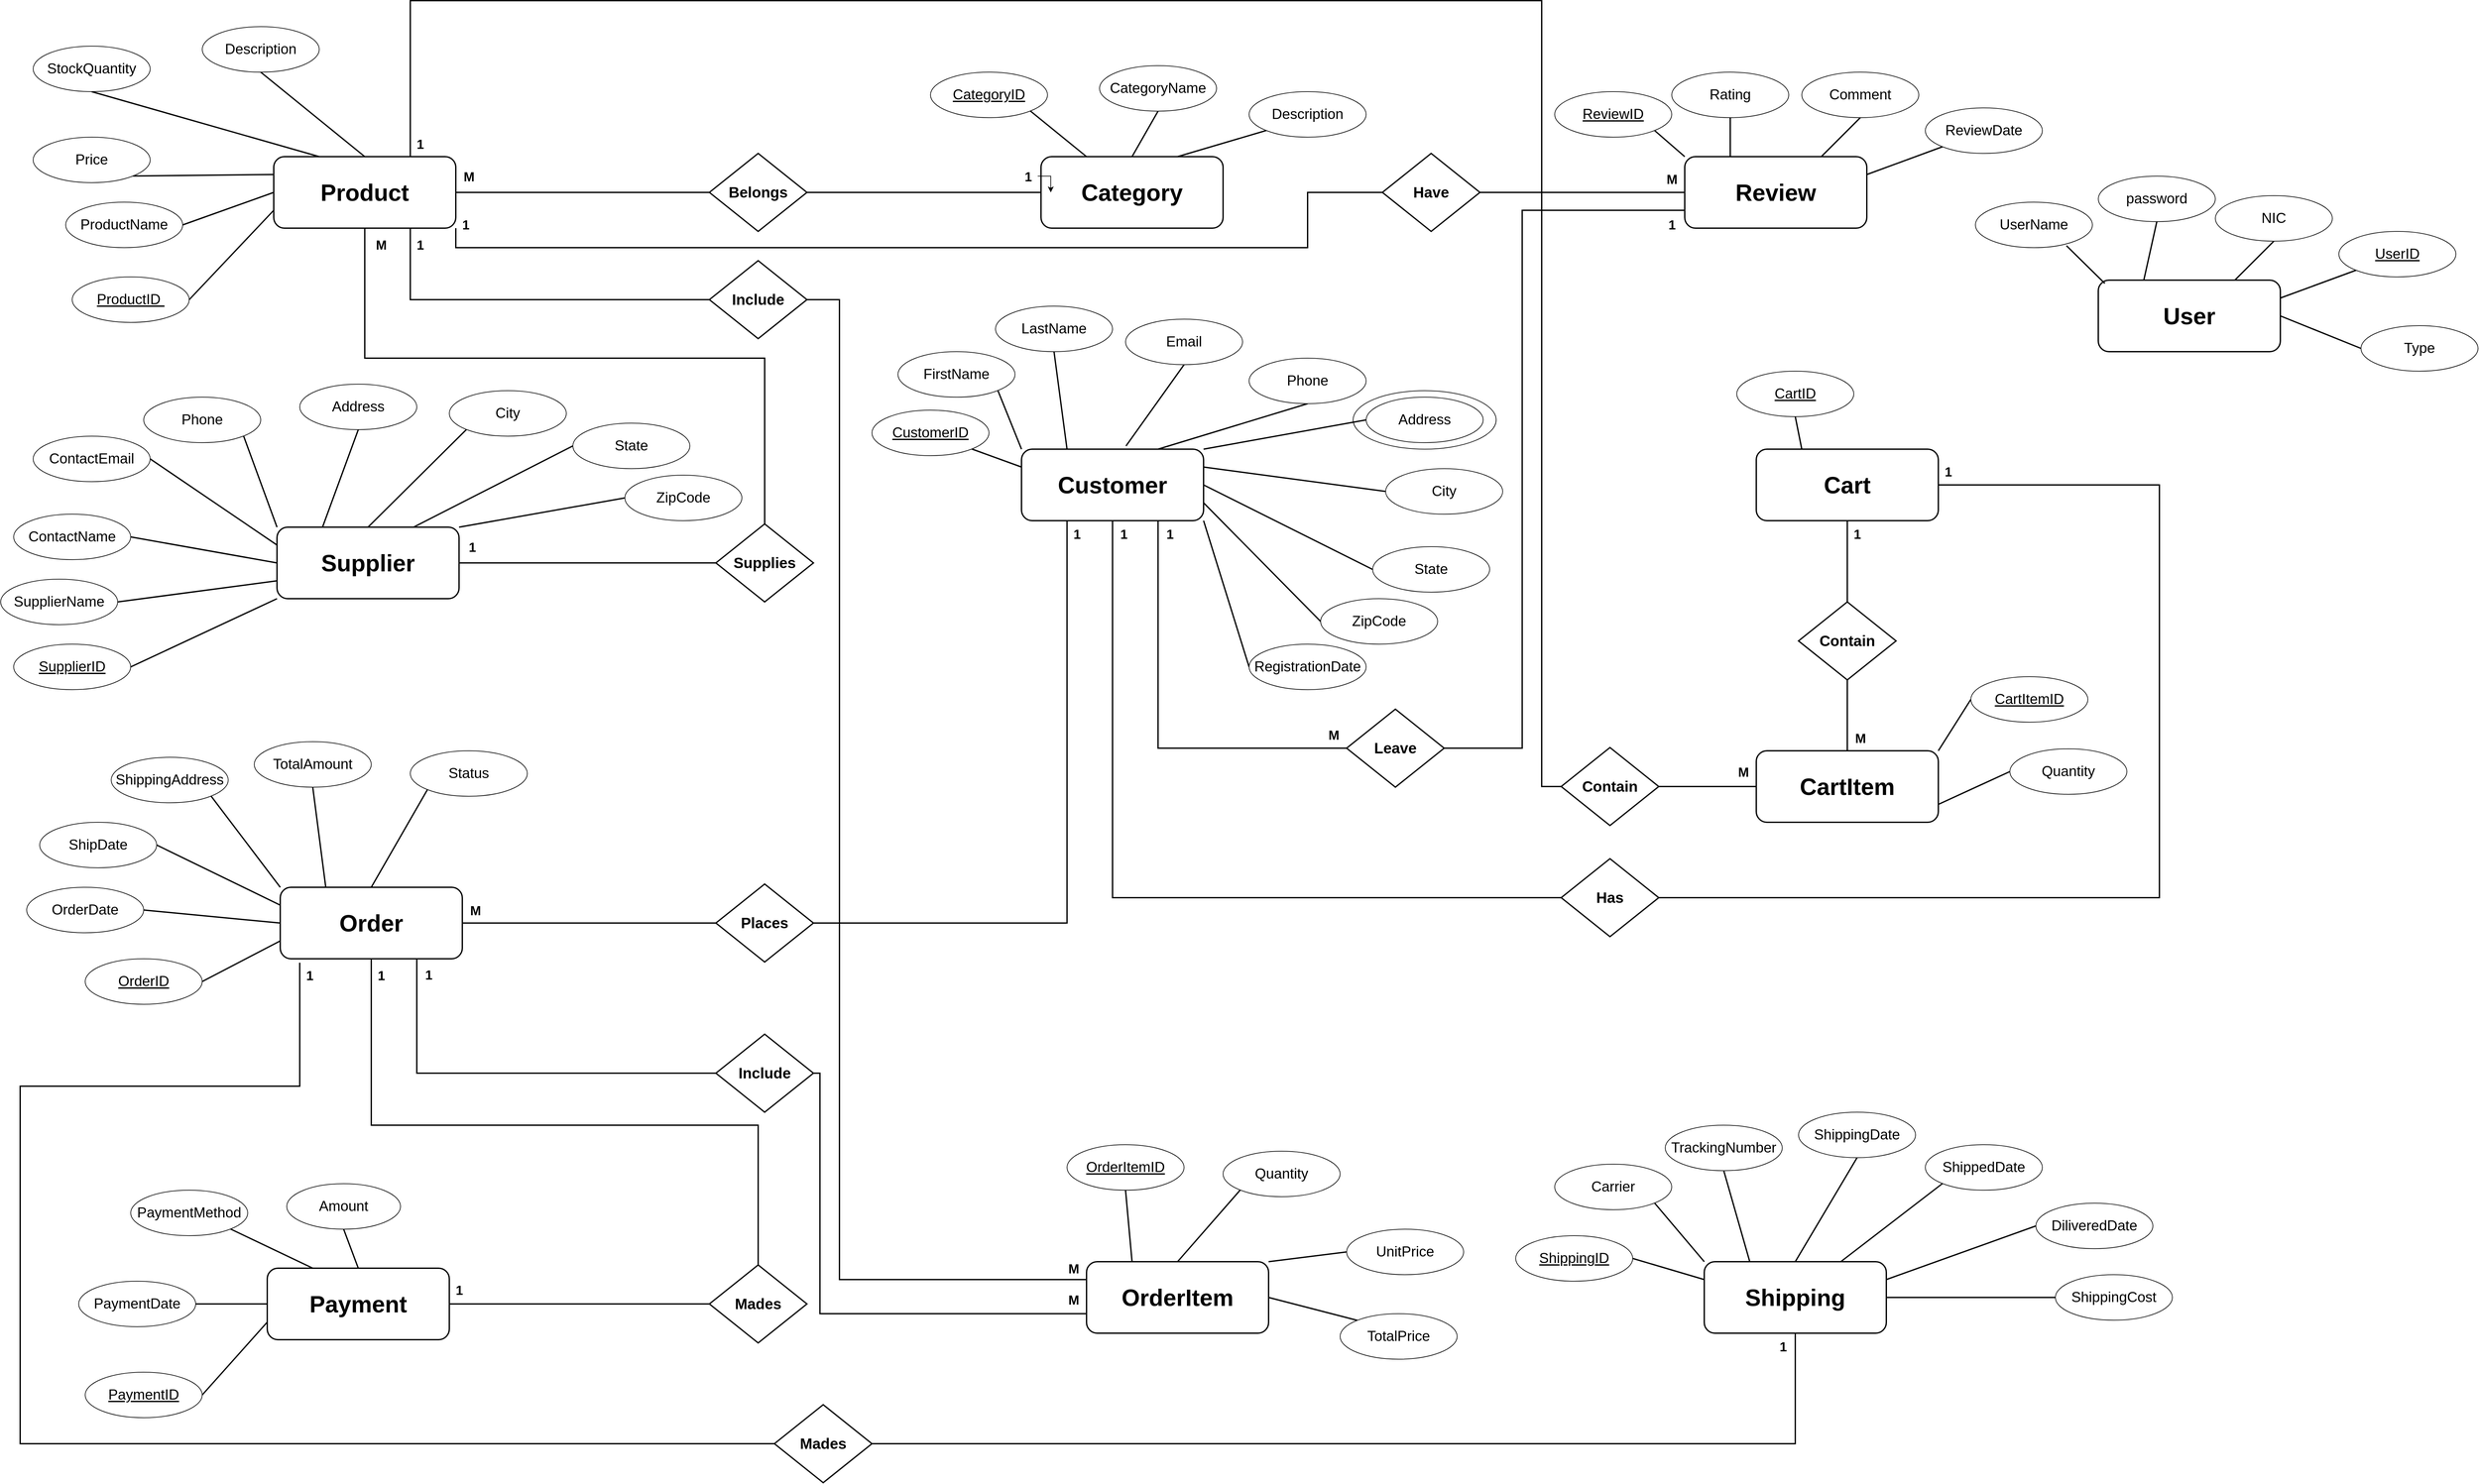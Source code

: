 <mxfile version="24.7.17">
  <diagram name="Page-1" id="hDoRwq2UVfN1hMZUph-b">
    <mxGraphModel dx="4097" dy="2389" grid="1" gridSize="10" guides="1" tooltips="1" connect="1" arrows="1" fold="1" page="1" pageScale="1" pageWidth="1169" pageHeight="827" math="0" shadow="0">
      <root>
        <mxCell id="0" />
        <mxCell id="1" parent="0" />
        <mxCell id="PQpFnVnvUSLF5VVCA4I8-14" style="edgeStyle=orthogonalEdgeStyle;shape=connector;rounded=0;orthogonalLoop=1;jettySize=auto;html=1;exitX=1;exitY=1;exitDx=0;exitDy=0;entryX=0;entryY=0.5;entryDx=0;entryDy=0;strokeColor=default;strokeWidth=2;align=center;verticalAlign=middle;fontFamily=Helvetica;fontSize=12;fontColor=default;labelBackgroundColor=default;endArrow=none;endFill=0;" parent="1" source="k_0rw0cEwtQ7TOKx8WMM-1" target="PQpFnVnvUSLF5VVCA4I8-12" edge="1">
          <mxGeometry relative="1" as="geometry">
            <Array as="points">
              <mxPoint x="1200" y="470" />
              <mxPoint x="2510" y="470" />
              <mxPoint x="2510" y="385" />
            </Array>
          </mxGeometry>
        </mxCell>
        <mxCell id="k_0rw0cEwtQ7TOKx8WMM-1" value="&lt;span style=&quot;font-size: 36px;&quot;&gt;&lt;b&gt;Product&lt;/b&gt;&lt;/span&gt;" style="rounded=1;whiteSpace=wrap;html=1;strokeWidth=2;" parent="1" vertex="1">
          <mxGeometry x="920" y="330" width="280" height="110" as="geometry" />
        </mxCell>
        <mxCell id="k_0rw0cEwtQ7TOKx8WMM-2" value="&lt;u&gt;ProductID&amp;nbsp;&lt;/u&gt;" style="ellipse;whiteSpace=wrap;html=1;fontSize=22;" parent="1" vertex="1">
          <mxGeometry x="610" y="515" width="180" height="70" as="geometry" />
        </mxCell>
        <mxCell id="k_0rw0cEwtQ7TOKx8WMM-3" value="ProductName" style="ellipse;whiteSpace=wrap;html=1;fontSize=22;" parent="1" vertex="1">
          <mxGeometry x="600" y="400.0" width="180" height="70" as="geometry" />
        </mxCell>
        <mxCell id="k_0rw0cEwtQ7TOKx8WMM-4" value="Price" style="ellipse;whiteSpace=wrap;html=1;fontSize=22;" parent="1" vertex="1">
          <mxGeometry x="550" y="300.0" width="180" height="70" as="geometry" />
        </mxCell>
        <mxCell id="k_0rw0cEwtQ7TOKx8WMM-15" style="edgeStyle=none;rounded=0;orthogonalLoop=1;jettySize=auto;html=1;exitX=0.5;exitY=1;exitDx=0;exitDy=0;entryX=0.25;entryY=0;entryDx=0;entryDy=0;strokeColor=default;strokeWidth=2;align=center;verticalAlign=middle;fontFamily=Helvetica;fontSize=12;fontColor=default;labelBackgroundColor=default;endArrow=none;endFill=0;" parent="1" source="k_0rw0cEwtQ7TOKx8WMM-5" target="k_0rw0cEwtQ7TOKx8WMM-1" edge="1">
          <mxGeometry relative="1" as="geometry" />
        </mxCell>
        <mxCell id="k_0rw0cEwtQ7TOKx8WMM-5" value="StockQuantity" style="ellipse;whiteSpace=wrap;html=1;fontSize=22;" parent="1" vertex="1">
          <mxGeometry x="550" y="160.0" width="180" height="70" as="geometry" />
        </mxCell>
        <mxCell id="k_0rw0cEwtQ7TOKx8WMM-16" style="edgeStyle=none;rounded=0;orthogonalLoop=1;jettySize=auto;html=1;exitX=0.5;exitY=1;exitDx=0;exitDy=0;entryX=0.5;entryY=0;entryDx=0;entryDy=0;strokeColor=default;strokeWidth=2;align=center;verticalAlign=middle;fontFamily=Helvetica;fontSize=12;fontColor=default;labelBackgroundColor=default;endArrow=none;endFill=0;" parent="1" source="k_0rw0cEwtQ7TOKx8WMM-6" target="k_0rw0cEwtQ7TOKx8WMM-1" edge="1">
          <mxGeometry relative="1" as="geometry" />
        </mxCell>
        <mxCell id="k_0rw0cEwtQ7TOKx8WMM-6" value="Description" style="ellipse;whiteSpace=wrap;html=1;fontSize=22;" parent="1" vertex="1">
          <mxGeometry x="810" y="130.0" width="180" height="70" as="geometry" />
        </mxCell>
        <mxCell id="k_0rw0cEwtQ7TOKx8WMM-9" style="edgeStyle=none;rounded=0;orthogonalLoop=1;jettySize=auto;html=1;exitX=0;exitY=0.75;exitDx=0;exitDy=0;strokeColor=default;align=center;verticalAlign=middle;fontFamily=Helvetica;fontSize=12;fontColor=default;labelBackgroundColor=default;endArrow=none;endFill=0;strokeWidth=2;entryX=1;entryY=0.5;entryDx=0;entryDy=0;" parent="1" source="k_0rw0cEwtQ7TOKx8WMM-1" target="k_0rw0cEwtQ7TOKx8WMM-2" edge="1">
          <mxGeometry relative="1" as="geometry">
            <mxPoint x="917" y="421" as="targetPoint" />
            <mxPoint x="1240" y="454" as="sourcePoint" />
          </mxGeometry>
        </mxCell>
        <mxCell id="k_0rw0cEwtQ7TOKx8WMM-10" style="edgeStyle=none;rounded=0;orthogonalLoop=1;jettySize=auto;html=1;exitX=0;exitY=0.5;exitDx=0;exitDy=0;strokeColor=default;align=center;verticalAlign=middle;fontFamily=Helvetica;fontSize=12;fontColor=default;labelBackgroundColor=default;endArrow=none;endFill=0;strokeWidth=2;entryX=1;entryY=0.5;entryDx=0;entryDy=0;" parent="1" source="k_0rw0cEwtQ7TOKx8WMM-1" target="k_0rw0cEwtQ7TOKx8WMM-3" edge="1">
          <mxGeometry relative="1" as="geometry">
            <mxPoint x="860" y="515" as="targetPoint" />
            <mxPoint x="930" y="450" as="sourcePoint" />
          </mxGeometry>
        </mxCell>
        <mxCell id="k_0rw0cEwtQ7TOKx8WMM-11" style="edgeStyle=none;rounded=0;orthogonalLoop=1;jettySize=auto;html=1;exitX=0;exitY=0.25;exitDx=0;exitDy=0;strokeColor=default;align=center;verticalAlign=middle;fontFamily=Helvetica;fontSize=12;fontColor=default;labelBackgroundColor=default;endArrow=none;endFill=0;strokeWidth=2;entryX=1;entryY=1;entryDx=0;entryDy=0;" parent="1" source="k_0rw0cEwtQ7TOKx8WMM-1" target="k_0rw0cEwtQ7TOKx8WMM-4" edge="1">
          <mxGeometry relative="1" as="geometry">
            <mxPoint x="790" y="385" as="targetPoint" />
            <mxPoint x="930" y="423" as="sourcePoint" />
          </mxGeometry>
        </mxCell>
        <mxCell id="k_0rw0cEwtQ7TOKx8WMM-24" style="edgeStyle=none;rounded=0;orthogonalLoop=1;jettySize=auto;html=1;exitX=1;exitY=0;exitDx=0;exitDy=0;entryX=0;entryY=0.5;entryDx=0;entryDy=0;strokeColor=default;strokeWidth=2;align=center;verticalAlign=middle;fontFamily=Helvetica;fontSize=12;fontColor=default;labelBackgroundColor=default;endArrow=none;endFill=0;" parent="1" source="k_0rw0cEwtQ7TOKx8WMM-17" target="k_0rw0cEwtQ7TOKx8WMM-20" edge="1">
          <mxGeometry relative="1" as="geometry" />
        </mxCell>
        <mxCell id="k_0rw0cEwtQ7TOKx8WMM-17" value="&lt;b&gt;&lt;font style=&quot;font-size: 36px;&quot;&gt;OrderItem&lt;/font&gt;&lt;/b&gt;" style="rounded=1;whiteSpace=wrap;html=1;strokeWidth=2;" parent="1" vertex="1">
          <mxGeometry x="2170" y="2030" width="280" height="110" as="geometry" />
        </mxCell>
        <mxCell id="k_0rw0cEwtQ7TOKx8WMM-22" style="edgeStyle=none;rounded=0;orthogonalLoop=1;jettySize=auto;html=1;exitX=0.5;exitY=1;exitDx=0;exitDy=0;entryX=0.25;entryY=0;entryDx=0;entryDy=0;strokeColor=default;strokeWidth=2;align=center;verticalAlign=middle;fontFamily=Helvetica;fontSize=12;fontColor=default;labelBackgroundColor=default;endArrow=none;endFill=0;" parent="1" source="k_0rw0cEwtQ7TOKx8WMM-18" target="k_0rw0cEwtQ7TOKx8WMM-17" edge="1">
          <mxGeometry relative="1" as="geometry" />
        </mxCell>
        <mxCell id="k_0rw0cEwtQ7TOKx8WMM-18" value="OrderItemID" style="ellipse;whiteSpace=wrap;html=1;fontSize=22;fontStyle=4" parent="1" vertex="1">
          <mxGeometry x="2140" y="1850" width="180" height="70" as="geometry" />
        </mxCell>
        <mxCell id="k_0rw0cEwtQ7TOKx8WMM-23" style="edgeStyle=none;rounded=0;orthogonalLoop=1;jettySize=auto;html=1;exitX=0;exitY=1;exitDx=0;exitDy=0;entryX=0.5;entryY=0;entryDx=0;entryDy=0;strokeColor=default;strokeWidth=2;align=center;verticalAlign=middle;fontFamily=Helvetica;fontSize=12;fontColor=default;labelBackgroundColor=default;endArrow=none;endFill=0;" parent="1" source="k_0rw0cEwtQ7TOKx8WMM-19" target="k_0rw0cEwtQ7TOKx8WMM-17" edge="1">
          <mxGeometry relative="1" as="geometry" />
        </mxCell>
        <mxCell id="k_0rw0cEwtQ7TOKx8WMM-19" value="Quantity" style="ellipse;whiteSpace=wrap;html=1;fontSize=22;" parent="1" vertex="1">
          <mxGeometry x="2380" y="1860" width="180" height="70" as="geometry" />
        </mxCell>
        <mxCell id="k_0rw0cEwtQ7TOKx8WMM-20" value="UnitPrice" style="ellipse;whiteSpace=wrap;html=1;fontSize=22;" parent="1" vertex="1">
          <mxGeometry x="2570" y="1980" width="180" height="70" as="geometry" />
        </mxCell>
        <mxCell id="k_0rw0cEwtQ7TOKx8WMM-25" style="edgeStyle=none;rounded=0;orthogonalLoop=1;jettySize=auto;html=1;exitX=0;exitY=0;exitDx=0;exitDy=0;entryX=1;entryY=0.5;entryDx=0;entryDy=0;strokeColor=default;strokeWidth=2;align=center;verticalAlign=middle;fontFamily=Helvetica;fontSize=12;fontColor=default;labelBackgroundColor=default;endArrow=none;endFill=0;" parent="1" source="k_0rw0cEwtQ7TOKx8WMM-21" target="k_0rw0cEwtQ7TOKx8WMM-17" edge="1">
          <mxGeometry relative="1" as="geometry" />
        </mxCell>
        <mxCell id="k_0rw0cEwtQ7TOKx8WMM-21" value="TotalPrice " style="ellipse;whiteSpace=wrap;html=1;fontSize=22;" parent="1" vertex="1">
          <mxGeometry x="2560" y="2110" width="180" height="70" as="geometry" />
        </mxCell>
        <mxCell id="k_0rw0cEwtQ7TOKx8WMM-49" style="edgeStyle=none;rounded=0;orthogonalLoop=1;jettySize=auto;html=1;exitX=0.75;exitY=0;exitDx=0;exitDy=0;entryX=0;entryY=0.5;entryDx=0;entryDy=0;strokeColor=default;strokeWidth=2;align=center;verticalAlign=middle;fontFamily=Helvetica;fontSize=12;fontColor=default;labelBackgroundColor=default;endArrow=none;endFill=0;" parent="1" source="k_0rw0cEwtQ7TOKx8WMM-26" target="k_0rw0cEwtQ7TOKx8WMM-34" edge="1">
          <mxGeometry relative="1" as="geometry" />
        </mxCell>
        <mxCell id="k_0rw0cEwtQ7TOKx8WMM-50" style="edgeStyle=none;rounded=0;orthogonalLoop=1;jettySize=auto;html=1;exitX=1;exitY=0;exitDx=0;exitDy=0;entryX=0;entryY=0.5;entryDx=0;entryDy=0;strokeColor=default;strokeWidth=2;align=center;verticalAlign=middle;fontFamily=Helvetica;fontSize=12;fontColor=default;labelBackgroundColor=default;endArrow=none;endFill=0;" parent="1" source="k_0rw0cEwtQ7TOKx8WMM-26" target="k_0rw0cEwtQ7TOKx8WMM-33" edge="1">
          <mxGeometry relative="1" as="geometry" />
        </mxCell>
        <mxCell id="k_0rw0cEwtQ7TOKx8WMM-102" style="edgeStyle=orthogonalEdgeStyle;rounded=0;orthogonalLoop=1;jettySize=auto;html=1;exitX=1;exitY=0.5;exitDx=0;exitDy=0;entryX=0;entryY=0.5;entryDx=0;entryDy=0;strokeColor=default;strokeWidth=2;align=center;verticalAlign=middle;fontFamily=Helvetica;fontSize=12;fontColor=default;labelBackgroundColor=default;endArrow=none;endFill=0;" parent="1" source="k_0rw0cEwtQ7TOKx8WMM-26" target="k_0rw0cEwtQ7TOKx8WMM-101" edge="1">
          <mxGeometry relative="1" as="geometry" />
        </mxCell>
        <mxCell id="k_0rw0cEwtQ7TOKx8WMM-26" value="Supplier" style="rounded=1;whiteSpace=wrap;html=1;strokeWidth=2;fontStyle=1;fontSize=36;" parent="1" vertex="1">
          <mxGeometry x="925" y="900" width="280" height="110" as="geometry" />
        </mxCell>
        <mxCell id="k_0rw0cEwtQ7TOKx8WMM-88" style="edgeStyle=none;rounded=0;orthogonalLoop=1;jettySize=auto;html=1;exitX=0.75;exitY=0;exitDx=0;exitDy=0;entryX=0;entryY=1;entryDx=0;entryDy=0;strokeColor=default;strokeWidth=2;align=center;verticalAlign=middle;fontFamily=Helvetica;fontSize=12;fontColor=default;labelBackgroundColor=default;endArrow=none;endFill=0;" parent="1" source="k_0rw0cEwtQ7TOKx8WMM-27" target="k_0rw0cEwtQ7TOKx8WMM-85" edge="1">
          <mxGeometry relative="1" as="geometry" />
        </mxCell>
        <mxCell id="k_0rw0cEwtQ7TOKx8WMM-27" value="Category" style="rounded=1;whiteSpace=wrap;html=1;strokeWidth=2;fontStyle=1;fontSize=36;" parent="1" vertex="1">
          <mxGeometry x="2100" y="330" width="280" height="110" as="geometry" />
        </mxCell>
        <mxCell id="k_0rw0cEwtQ7TOKx8WMM-94" style="edgeStyle=none;rounded=0;orthogonalLoop=1;jettySize=auto;html=1;exitX=0;exitY=0.5;exitDx=0;exitDy=0;entryX=1;entryY=0.5;entryDx=0;entryDy=0;strokeColor=default;strokeWidth=2;align=center;verticalAlign=middle;fontFamily=Helvetica;fontSize=12;fontColor=default;labelBackgroundColor=default;endArrow=none;endFill=0;" parent="1" source="k_0rw0cEwtQ7TOKx8WMM-28" target="k_0rw0cEwtQ7TOKx8WMM-90" edge="1">
          <mxGeometry relative="1" as="geometry" />
        </mxCell>
        <mxCell id="k_0rw0cEwtQ7TOKx8WMM-95" style="edgeStyle=none;rounded=0;orthogonalLoop=1;jettySize=auto;html=1;exitX=0.25;exitY=0;exitDx=0;exitDy=0;entryX=1;entryY=1;entryDx=0;entryDy=0;strokeColor=default;strokeWidth=2;align=center;verticalAlign=middle;fontFamily=Helvetica;fontSize=12;fontColor=default;labelBackgroundColor=default;endArrow=none;endFill=0;" parent="1" source="k_0rw0cEwtQ7TOKx8WMM-28" target="k_0rw0cEwtQ7TOKx8WMM-91" edge="1">
          <mxGeometry relative="1" as="geometry" />
        </mxCell>
        <mxCell id="k_0rw0cEwtQ7TOKx8WMM-96" style="edgeStyle=none;rounded=0;orthogonalLoop=1;jettySize=auto;html=1;exitX=0.5;exitY=0;exitDx=0;exitDy=0;entryX=0.5;entryY=1;entryDx=0;entryDy=0;strokeColor=default;strokeWidth=2;align=center;verticalAlign=middle;fontFamily=Helvetica;fontSize=12;fontColor=default;labelBackgroundColor=default;endArrow=none;endFill=0;" parent="1" source="k_0rw0cEwtQ7TOKx8WMM-28" target="k_0rw0cEwtQ7TOKx8WMM-92" edge="1">
          <mxGeometry relative="1" as="geometry" />
        </mxCell>
        <mxCell id="k_0rw0cEwtQ7TOKx8WMM-118" style="edgeStyle=orthogonalEdgeStyle;rounded=0;orthogonalLoop=1;jettySize=auto;html=1;exitX=1;exitY=0.5;exitDx=0;exitDy=0;entryX=0;entryY=0.5;entryDx=0;entryDy=0;strokeColor=default;strokeWidth=2;align=center;verticalAlign=middle;fontFamily=Helvetica;fontSize=12;fontColor=default;labelBackgroundColor=default;endArrow=none;endFill=0;" parent="1" source="k_0rw0cEwtQ7TOKx8WMM-28" target="k_0rw0cEwtQ7TOKx8WMM-115" edge="1">
          <mxGeometry relative="1" as="geometry" />
        </mxCell>
        <mxCell id="k_0rw0cEwtQ7TOKx8WMM-28" value="Payment" style="rounded=1;whiteSpace=wrap;html=1;strokeWidth=2;fontStyle=1;fontSize=36;" parent="1" vertex="1">
          <mxGeometry x="910" y="2040" width="280" height="110" as="geometry" />
        </mxCell>
        <mxCell id="k_0rw0cEwtQ7TOKx8WMM-79" style="edgeStyle=none;rounded=0;orthogonalLoop=1;jettySize=auto;html=1;exitX=0;exitY=0.25;exitDx=0;exitDy=0;entryX=1;entryY=0.5;entryDx=0;entryDy=0;strokeColor=default;strokeWidth=2;align=center;verticalAlign=middle;fontFamily=Helvetica;fontSize=12;fontColor=default;labelBackgroundColor=default;endArrow=none;endFill=0;" parent="1" source="k_0rw0cEwtQ7TOKx8WMM-29" target="k_0rw0cEwtQ7TOKx8WMM-73" edge="1">
          <mxGeometry relative="1" as="geometry" />
        </mxCell>
        <mxCell id="k_0rw0cEwtQ7TOKx8WMM-116" style="edgeStyle=orthogonalEdgeStyle;rounded=0;orthogonalLoop=1;jettySize=auto;html=1;exitX=0.75;exitY=1;exitDx=0;exitDy=0;entryX=0;entryY=0.5;entryDx=0;entryDy=0;strokeColor=default;strokeWidth=2;align=center;verticalAlign=middle;fontFamily=Helvetica;fontSize=12;fontColor=default;labelBackgroundColor=default;endArrow=none;endFill=0;" parent="1" source="k_0rw0cEwtQ7TOKx8WMM-29" target="k_0rw0cEwtQ7TOKx8WMM-108" edge="1">
          <mxGeometry relative="1" as="geometry" />
        </mxCell>
        <mxCell id="k_0rw0cEwtQ7TOKx8WMM-29" value="Order" style="rounded=1;whiteSpace=wrap;html=1;strokeWidth=2;fontStyle=1;fontSize=36;" parent="1" vertex="1">
          <mxGeometry x="930" y="1454" width="280" height="110" as="geometry" />
        </mxCell>
        <mxCell id="k_0rw0cEwtQ7TOKx8WMM-65" style="edgeStyle=none;rounded=0;orthogonalLoop=1;jettySize=auto;html=1;exitX=0.75;exitY=0;exitDx=0;exitDy=0;entryX=0.5;entryY=1;entryDx=0;entryDy=0;strokeColor=default;strokeWidth=2;align=center;verticalAlign=middle;fontFamily=Helvetica;fontSize=12;fontColor=default;labelBackgroundColor=default;endArrow=none;endFill=0;" parent="1" source="k_0rw0cEwtQ7TOKx8WMM-30" target="k_0rw0cEwtQ7TOKx8WMM-57" edge="1">
          <mxGeometry relative="1" as="geometry" />
        </mxCell>
        <mxCell id="k_0rw0cEwtQ7TOKx8WMM-66" style="edgeStyle=none;rounded=0;orthogonalLoop=1;jettySize=auto;html=1;exitX=1;exitY=0;exitDx=0;exitDy=0;entryX=0;entryY=0.5;entryDx=0;entryDy=0;strokeColor=default;strokeWidth=2;align=center;verticalAlign=middle;fontFamily=Helvetica;fontSize=12;fontColor=default;labelBackgroundColor=default;endArrow=none;endFill=0;" parent="1" source="k_0rw0cEwtQ7TOKx8WMM-30" target="k_0rw0cEwtQ7TOKx8WMM-58" edge="1">
          <mxGeometry relative="1" as="geometry" />
        </mxCell>
        <mxCell id="k_0rw0cEwtQ7TOKx8WMM-67" style="edgeStyle=none;rounded=0;orthogonalLoop=1;jettySize=auto;html=1;exitX=1;exitY=0.25;exitDx=0;exitDy=0;entryX=0;entryY=0.5;entryDx=0;entryDy=0;strokeColor=default;strokeWidth=2;align=center;verticalAlign=middle;fontFamily=Helvetica;fontSize=12;fontColor=default;labelBackgroundColor=default;endArrow=none;endFill=0;" parent="1" source="k_0rw0cEwtQ7TOKx8WMM-30" target="k_0rw0cEwtQ7TOKx8WMM-59" edge="1">
          <mxGeometry relative="1" as="geometry" />
        </mxCell>
        <mxCell id="k_0rw0cEwtQ7TOKx8WMM-68" style="edgeStyle=none;rounded=0;orthogonalLoop=1;jettySize=auto;html=1;exitX=1;exitY=0.5;exitDx=0;exitDy=0;entryX=0;entryY=0.5;entryDx=0;entryDy=0;strokeColor=default;strokeWidth=2;align=center;verticalAlign=middle;fontFamily=Helvetica;fontSize=12;fontColor=default;labelBackgroundColor=default;endArrow=none;endFill=0;" parent="1" source="k_0rw0cEwtQ7TOKx8WMM-30" target="k_0rw0cEwtQ7TOKx8WMM-60" edge="1">
          <mxGeometry relative="1" as="geometry" />
        </mxCell>
        <mxCell id="k_0rw0cEwtQ7TOKx8WMM-69" style="edgeStyle=none;rounded=0;orthogonalLoop=1;jettySize=auto;html=1;exitX=1;exitY=0.75;exitDx=0;exitDy=0;entryX=0;entryY=0.5;entryDx=0;entryDy=0;strokeColor=default;strokeWidth=2;align=center;verticalAlign=middle;fontFamily=Helvetica;fontSize=12;fontColor=default;labelBackgroundColor=default;endArrow=none;endFill=0;" parent="1" source="k_0rw0cEwtQ7TOKx8WMM-30" target="k_0rw0cEwtQ7TOKx8WMM-53" edge="1">
          <mxGeometry relative="1" as="geometry" />
        </mxCell>
        <mxCell id="k_0rw0cEwtQ7TOKx8WMM-70" style="edgeStyle=none;rounded=0;orthogonalLoop=1;jettySize=auto;html=1;exitX=1;exitY=1;exitDx=0;exitDy=0;entryX=0;entryY=0.5;entryDx=0;entryDy=0;strokeColor=default;strokeWidth=2;align=center;verticalAlign=middle;fontFamily=Helvetica;fontSize=12;fontColor=default;labelBackgroundColor=default;endArrow=none;endFill=0;" parent="1" source="k_0rw0cEwtQ7TOKx8WMM-30" target="k_0rw0cEwtQ7TOKx8WMM-52" edge="1">
          <mxGeometry relative="1" as="geometry" />
        </mxCell>
        <mxCell id="PQpFnVnvUSLF5VVCA4I8-18" style="edgeStyle=orthogonalEdgeStyle;shape=connector;rounded=0;orthogonalLoop=1;jettySize=auto;html=1;exitX=0.75;exitY=1;exitDx=0;exitDy=0;entryX=0;entryY=0.5;entryDx=0;entryDy=0;strokeColor=default;strokeWidth=2;align=center;verticalAlign=middle;fontFamily=Helvetica;fontSize=12;fontColor=default;labelBackgroundColor=default;endArrow=none;endFill=0;" parent="1" source="k_0rw0cEwtQ7TOKx8WMM-30" target="PQpFnVnvUSLF5VVCA4I8-17" edge="1">
          <mxGeometry relative="1" as="geometry" />
        </mxCell>
        <mxCell id="PQpFnVnvUSLF5VVCA4I8-26" style="edgeStyle=orthogonalEdgeStyle;shape=connector;rounded=0;orthogonalLoop=1;jettySize=auto;html=1;exitX=0.5;exitY=1;exitDx=0;exitDy=0;entryX=0;entryY=0.5;entryDx=0;entryDy=0;strokeColor=default;strokeWidth=2;align=center;verticalAlign=middle;fontFamily=Helvetica;fontSize=12;fontColor=default;labelBackgroundColor=default;endArrow=none;endFill=0;" parent="1" source="k_0rw0cEwtQ7TOKx8WMM-30" target="PQpFnVnvUSLF5VVCA4I8-24" edge="1">
          <mxGeometry relative="1" as="geometry" />
        </mxCell>
        <mxCell id="k_0rw0cEwtQ7TOKx8WMM-30" value="Customer" style="rounded=1;whiteSpace=wrap;html=1;strokeWidth=2;fontStyle=1;fontSize=36;" parent="1" vertex="1">
          <mxGeometry x="2070" y="780" width="280" height="110" as="geometry" />
        </mxCell>
        <mxCell id="k_0rw0cEwtQ7TOKx8WMM-42" style="edgeStyle=none;rounded=0;orthogonalLoop=1;jettySize=auto;html=1;exitX=1;exitY=0.5;exitDx=0;exitDy=0;entryX=0;entryY=1;entryDx=0;entryDy=0;strokeColor=default;strokeWidth=2;align=center;verticalAlign=middle;fontFamily=Helvetica;fontSize=12;fontColor=default;labelBackgroundColor=default;endArrow=none;endFill=0;" parent="1" source="k_0rw0cEwtQ7TOKx8WMM-32" target="k_0rw0cEwtQ7TOKx8WMM-26" edge="1">
          <mxGeometry relative="1" as="geometry" />
        </mxCell>
        <mxCell id="k_0rw0cEwtQ7TOKx8WMM-32" value="SupplierID " style="ellipse;whiteSpace=wrap;html=1;fontSize=22;fontStyle=4" parent="1" vertex="1">
          <mxGeometry x="520" y="1080" width="180" height="70" as="geometry" />
        </mxCell>
        <mxCell id="k_0rw0cEwtQ7TOKx8WMM-33" value="ZipCode" style="ellipse;whiteSpace=wrap;html=1;fontSize=22;" parent="1" vertex="1">
          <mxGeometry x="1460" y="820" width="180" height="70" as="geometry" />
        </mxCell>
        <mxCell id="k_0rw0cEwtQ7TOKx8WMM-34" value="State" style="ellipse;whiteSpace=wrap;html=1;fontSize=22;" parent="1" vertex="1">
          <mxGeometry x="1380" y="740" width="180" height="70" as="geometry" />
        </mxCell>
        <mxCell id="k_0rw0cEwtQ7TOKx8WMM-43" style="edgeStyle=none;rounded=0;orthogonalLoop=1;jettySize=auto;html=1;exitX=1;exitY=0.5;exitDx=0;exitDy=0;entryX=0;entryY=0.75;entryDx=0;entryDy=0;strokeColor=default;strokeWidth=2;align=center;verticalAlign=middle;fontFamily=Helvetica;fontSize=12;fontColor=default;labelBackgroundColor=default;endArrow=none;endFill=0;" parent="1" source="k_0rw0cEwtQ7TOKx8WMM-35" target="k_0rw0cEwtQ7TOKx8WMM-26" edge="1">
          <mxGeometry relative="1" as="geometry" />
        </mxCell>
        <mxCell id="k_0rw0cEwtQ7TOKx8WMM-35" value="SupplierName" style="ellipse;whiteSpace=wrap;html=1;fontSize=22;" parent="1" vertex="1">
          <mxGeometry x="500" y="980" width="180" height="70" as="geometry" />
        </mxCell>
        <mxCell id="k_0rw0cEwtQ7TOKx8WMM-44" style="edgeStyle=none;rounded=0;orthogonalLoop=1;jettySize=auto;html=1;exitX=1;exitY=0.5;exitDx=0;exitDy=0;entryX=0;entryY=0.5;entryDx=0;entryDy=0;strokeColor=default;strokeWidth=2;align=center;verticalAlign=middle;fontFamily=Helvetica;fontSize=12;fontColor=default;labelBackgroundColor=default;endArrow=none;endFill=0;" parent="1" source="k_0rw0cEwtQ7TOKx8WMM-36" target="k_0rw0cEwtQ7TOKx8WMM-26" edge="1">
          <mxGeometry relative="1" as="geometry" />
        </mxCell>
        <mxCell id="k_0rw0cEwtQ7TOKx8WMM-36" value="ContactName" style="ellipse;whiteSpace=wrap;html=1;fontSize=22;" parent="1" vertex="1">
          <mxGeometry x="520" y="880" width="180" height="70" as="geometry" />
        </mxCell>
        <mxCell id="k_0rw0cEwtQ7TOKx8WMM-45" style="edgeStyle=none;rounded=0;orthogonalLoop=1;jettySize=auto;html=1;exitX=1;exitY=0.5;exitDx=0;exitDy=0;entryX=0;entryY=0.25;entryDx=0;entryDy=0;strokeColor=default;strokeWidth=2;align=center;verticalAlign=middle;fontFamily=Helvetica;fontSize=12;fontColor=default;labelBackgroundColor=default;endArrow=none;endFill=0;" parent="1" source="k_0rw0cEwtQ7TOKx8WMM-37" target="k_0rw0cEwtQ7TOKx8WMM-26" edge="1">
          <mxGeometry relative="1" as="geometry" />
        </mxCell>
        <mxCell id="k_0rw0cEwtQ7TOKx8WMM-37" value="ContactEmail" style="ellipse;whiteSpace=wrap;html=1;fontSize=22;" parent="1" vertex="1">
          <mxGeometry x="550" y="760" width="180" height="70" as="geometry" />
        </mxCell>
        <mxCell id="k_0rw0cEwtQ7TOKx8WMM-46" style="edgeStyle=none;rounded=0;orthogonalLoop=1;jettySize=auto;html=1;exitX=1;exitY=1;exitDx=0;exitDy=0;entryX=0;entryY=0;entryDx=0;entryDy=0;strokeColor=default;strokeWidth=2;align=center;verticalAlign=middle;fontFamily=Helvetica;fontSize=12;fontColor=default;labelBackgroundColor=default;endArrow=none;endFill=0;" parent="1" source="k_0rw0cEwtQ7TOKx8WMM-38" target="k_0rw0cEwtQ7TOKx8WMM-26" edge="1">
          <mxGeometry relative="1" as="geometry" />
        </mxCell>
        <mxCell id="k_0rw0cEwtQ7TOKx8WMM-38" value="Phone" style="ellipse;whiteSpace=wrap;html=1;fontSize=22;" parent="1" vertex="1">
          <mxGeometry x="720" y="700" width="180" height="70" as="geometry" />
        </mxCell>
        <mxCell id="k_0rw0cEwtQ7TOKx8WMM-47" style="edgeStyle=none;rounded=0;orthogonalLoop=1;jettySize=auto;html=1;exitX=0.5;exitY=1;exitDx=0;exitDy=0;entryX=0.25;entryY=0;entryDx=0;entryDy=0;strokeColor=default;strokeWidth=2;align=center;verticalAlign=middle;fontFamily=Helvetica;fontSize=12;fontColor=default;labelBackgroundColor=default;endArrow=none;endFill=0;" parent="1" source="k_0rw0cEwtQ7TOKx8WMM-39" target="k_0rw0cEwtQ7TOKx8WMM-26" edge="1">
          <mxGeometry relative="1" as="geometry" />
        </mxCell>
        <mxCell id="k_0rw0cEwtQ7TOKx8WMM-39" value="Address" style="ellipse;whiteSpace=wrap;html=1;fontSize=22;" parent="1" vertex="1">
          <mxGeometry x="960" y="680" width="180" height="70" as="geometry" />
        </mxCell>
        <mxCell id="k_0rw0cEwtQ7TOKx8WMM-48" style="edgeStyle=none;rounded=0;orthogonalLoop=1;jettySize=auto;html=1;exitX=0;exitY=1;exitDx=0;exitDy=0;entryX=0.5;entryY=0;entryDx=0;entryDy=0;strokeColor=default;strokeWidth=2;align=center;verticalAlign=middle;fontFamily=Helvetica;fontSize=12;fontColor=default;labelBackgroundColor=default;endArrow=none;endFill=0;" parent="1" source="k_0rw0cEwtQ7TOKx8WMM-40" target="k_0rw0cEwtQ7TOKx8WMM-26" edge="1">
          <mxGeometry relative="1" as="geometry" />
        </mxCell>
        <mxCell id="k_0rw0cEwtQ7TOKx8WMM-40" value="City" style="ellipse;whiteSpace=wrap;html=1;fontSize=22;" parent="1" vertex="1">
          <mxGeometry x="1190" y="690" width="180" height="70" as="geometry" />
        </mxCell>
        <mxCell id="k_0rw0cEwtQ7TOKx8WMM-62" style="edgeStyle=none;rounded=0;orthogonalLoop=1;jettySize=auto;html=1;exitX=1;exitY=1;exitDx=0;exitDy=0;entryX=0;entryY=0;entryDx=0;entryDy=0;strokeColor=default;strokeWidth=2;align=center;verticalAlign=middle;fontFamily=Helvetica;fontSize=12;fontColor=default;labelBackgroundColor=default;endArrow=none;endFill=0;" parent="1" source="k_0rw0cEwtQ7TOKx8WMM-51" target="k_0rw0cEwtQ7TOKx8WMM-30" edge="1">
          <mxGeometry relative="1" as="geometry" />
        </mxCell>
        <mxCell id="k_0rw0cEwtQ7TOKx8WMM-51" value="FirstName" style="ellipse;whiteSpace=wrap;html=1;fontSize=22;" parent="1" vertex="1">
          <mxGeometry x="1880" y="630" width="180" height="70" as="geometry" />
        </mxCell>
        <mxCell id="k_0rw0cEwtQ7TOKx8WMM-52" value="RegistrationDate" style="ellipse;whiteSpace=wrap;html=1;fontSize=22;" parent="1" vertex="1">
          <mxGeometry x="2420" y="1080" width="180" height="70" as="geometry" />
        </mxCell>
        <mxCell id="k_0rw0cEwtQ7TOKx8WMM-53" value="ZipCode" style="ellipse;whiteSpace=wrap;html=1;fontSize=22;" parent="1" vertex="1">
          <mxGeometry x="2530" y="1010" width="180" height="70" as="geometry" />
        </mxCell>
        <mxCell id="k_0rw0cEwtQ7TOKx8WMM-61" style="edgeStyle=none;rounded=0;orthogonalLoop=1;jettySize=auto;html=1;exitX=1;exitY=1;exitDx=0;exitDy=0;entryX=0;entryY=0.25;entryDx=0;entryDy=0;strokeColor=default;strokeWidth=2;align=center;verticalAlign=middle;fontFamily=Helvetica;fontSize=12;fontColor=default;labelBackgroundColor=default;endArrow=none;endFill=0;" parent="1" source="k_0rw0cEwtQ7TOKx8WMM-54" target="k_0rw0cEwtQ7TOKx8WMM-30" edge="1">
          <mxGeometry relative="1" as="geometry" />
        </mxCell>
        <mxCell id="k_0rw0cEwtQ7TOKx8WMM-54" value="CustomerID " style="ellipse;whiteSpace=wrap;html=1;fontSize=22;fontStyle=4" parent="1" vertex="1">
          <mxGeometry x="1840" y="720" width="180" height="70" as="geometry" />
        </mxCell>
        <mxCell id="k_0rw0cEwtQ7TOKx8WMM-63" style="edgeStyle=none;rounded=0;orthogonalLoop=1;jettySize=auto;html=1;exitX=0.5;exitY=1;exitDx=0;exitDy=0;entryX=0.25;entryY=0;entryDx=0;entryDy=0;strokeColor=default;strokeWidth=2;align=center;verticalAlign=middle;fontFamily=Helvetica;fontSize=12;fontColor=default;labelBackgroundColor=default;endArrow=none;endFill=0;" parent="1" source="k_0rw0cEwtQ7TOKx8WMM-55" target="k_0rw0cEwtQ7TOKx8WMM-30" edge="1">
          <mxGeometry relative="1" as="geometry" />
        </mxCell>
        <mxCell id="k_0rw0cEwtQ7TOKx8WMM-55" value="LastName" style="ellipse;whiteSpace=wrap;html=1;fontSize=22;" parent="1" vertex="1">
          <mxGeometry x="2030" y="560" width="180" height="70" as="geometry" />
        </mxCell>
        <mxCell id="k_0rw0cEwtQ7TOKx8WMM-64" style="edgeStyle=none;rounded=0;orthogonalLoop=1;jettySize=auto;html=1;exitX=0.5;exitY=1;exitDx=0;exitDy=0;entryX=0.574;entryY=-0.045;entryDx=0;entryDy=0;strokeColor=default;strokeWidth=2;align=center;verticalAlign=middle;fontFamily=Helvetica;fontSize=12;fontColor=default;labelBackgroundColor=default;endArrow=none;endFill=0;entryPerimeter=0;" parent="1" source="k_0rw0cEwtQ7TOKx8WMM-56" target="k_0rw0cEwtQ7TOKx8WMM-30" edge="1">
          <mxGeometry relative="1" as="geometry" />
        </mxCell>
        <mxCell id="k_0rw0cEwtQ7TOKx8WMM-56" value="Email" style="ellipse;whiteSpace=wrap;html=1;fontSize=22;" parent="1" vertex="1">
          <mxGeometry x="2230" y="580" width="180" height="70" as="geometry" />
        </mxCell>
        <mxCell id="k_0rw0cEwtQ7TOKx8WMM-57" value="Phone" style="ellipse;whiteSpace=wrap;html=1;fontSize=22;" parent="1" vertex="1">
          <mxGeometry x="2420" y="640" width="180" height="70" as="geometry" />
        </mxCell>
        <mxCell id="k_0rw0cEwtQ7TOKx8WMM-58" value="Address" style="ellipse;whiteSpace=wrap;html=1;fontSize=22;fillColor=default;" parent="1" vertex="1">
          <mxGeometry x="2600" y="700" width="180" height="70" as="geometry" />
        </mxCell>
        <mxCell id="k_0rw0cEwtQ7TOKx8WMM-59" value="City" style="ellipse;whiteSpace=wrap;html=1;fontSize=22;" parent="1" vertex="1">
          <mxGeometry x="2630" y="810" width="180" height="70" as="geometry" />
        </mxCell>
        <mxCell id="k_0rw0cEwtQ7TOKx8WMM-60" value="State" style="ellipse;whiteSpace=wrap;html=1;fontSize=22;" parent="1" vertex="1">
          <mxGeometry x="2610" y="930" width="180" height="70" as="geometry" />
        </mxCell>
        <mxCell id="k_0rw0cEwtQ7TOKx8WMM-77" style="edgeStyle=none;rounded=0;orthogonalLoop=1;jettySize=auto;html=1;exitX=1;exitY=0.5;exitDx=0;exitDy=0;entryX=0;entryY=0.75;entryDx=0;entryDy=0;strokeColor=default;strokeWidth=2;align=center;verticalAlign=middle;fontFamily=Helvetica;fontSize=12;fontColor=default;labelBackgroundColor=default;endArrow=none;endFill=0;" parent="1" source="k_0rw0cEwtQ7TOKx8WMM-71" target="k_0rw0cEwtQ7TOKx8WMM-29" edge="1">
          <mxGeometry relative="1" as="geometry" />
        </mxCell>
        <mxCell id="k_0rw0cEwtQ7TOKx8WMM-71" value="OrderID " style="ellipse;whiteSpace=wrap;html=1;fontSize=22;fontStyle=4" parent="1" vertex="1">
          <mxGeometry x="630" y="1564" width="180" height="70" as="geometry" />
        </mxCell>
        <mxCell id="k_0rw0cEwtQ7TOKx8WMM-78" style="edgeStyle=none;rounded=0;orthogonalLoop=1;jettySize=auto;html=1;exitX=1;exitY=0.5;exitDx=0;exitDy=0;entryX=0;entryY=0.5;entryDx=0;entryDy=0;strokeColor=default;strokeWidth=2;align=center;verticalAlign=middle;fontFamily=Helvetica;fontSize=12;fontColor=default;labelBackgroundColor=default;endArrow=none;endFill=0;" parent="1" source="k_0rw0cEwtQ7TOKx8WMM-72" target="k_0rw0cEwtQ7TOKx8WMM-29" edge="1">
          <mxGeometry relative="1" as="geometry" />
        </mxCell>
        <mxCell id="k_0rw0cEwtQ7TOKx8WMM-72" value="OrderDate" style="ellipse;whiteSpace=wrap;html=1;fontSize=22;" parent="1" vertex="1">
          <mxGeometry x="540" y="1454" width="180" height="70" as="geometry" />
        </mxCell>
        <mxCell id="k_0rw0cEwtQ7TOKx8WMM-73" value="ShipDate" style="ellipse;whiteSpace=wrap;html=1;fontSize=22;" parent="1" vertex="1">
          <mxGeometry x="560" y="1354" width="180" height="70" as="geometry" />
        </mxCell>
        <mxCell id="k_0rw0cEwtQ7TOKx8WMM-80" style="edgeStyle=none;rounded=0;orthogonalLoop=1;jettySize=auto;html=1;exitX=1;exitY=1;exitDx=0;exitDy=0;entryX=0;entryY=0;entryDx=0;entryDy=0;strokeColor=default;strokeWidth=2;align=center;verticalAlign=middle;fontFamily=Helvetica;fontSize=12;fontColor=default;labelBackgroundColor=default;endArrow=none;endFill=0;" parent="1" source="k_0rw0cEwtQ7TOKx8WMM-74" target="k_0rw0cEwtQ7TOKx8WMM-29" edge="1">
          <mxGeometry relative="1" as="geometry" />
        </mxCell>
        <mxCell id="k_0rw0cEwtQ7TOKx8WMM-74" value="ShippingAddress" style="ellipse;whiteSpace=wrap;html=1;fontSize=22;" parent="1" vertex="1">
          <mxGeometry x="670" y="1254" width="180" height="70" as="geometry" />
        </mxCell>
        <mxCell id="k_0rw0cEwtQ7TOKx8WMM-81" style="edgeStyle=none;rounded=0;orthogonalLoop=1;jettySize=auto;html=1;exitX=0.5;exitY=1;exitDx=0;exitDy=0;entryX=0.25;entryY=0;entryDx=0;entryDy=0;strokeColor=default;strokeWidth=2;align=center;verticalAlign=middle;fontFamily=Helvetica;fontSize=12;fontColor=default;labelBackgroundColor=default;endArrow=none;endFill=0;" parent="1" source="k_0rw0cEwtQ7TOKx8WMM-75" target="k_0rw0cEwtQ7TOKx8WMM-29" edge="1">
          <mxGeometry relative="1" as="geometry" />
        </mxCell>
        <mxCell id="k_0rw0cEwtQ7TOKx8WMM-75" value="TotalAmount" style="ellipse;whiteSpace=wrap;html=1;fontSize=22;" parent="1" vertex="1">
          <mxGeometry x="890" y="1230" width="180" height="70" as="geometry" />
        </mxCell>
        <mxCell id="k_0rw0cEwtQ7TOKx8WMM-82" style="edgeStyle=none;rounded=0;orthogonalLoop=1;jettySize=auto;html=1;exitX=0;exitY=1;exitDx=0;exitDy=0;entryX=0.5;entryY=0;entryDx=0;entryDy=0;strokeColor=default;strokeWidth=2;align=center;verticalAlign=middle;fontFamily=Helvetica;fontSize=12;fontColor=default;labelBackgroundColor=default;endArrow=none;endFill=0;" parent="1" source="k_0rw0cEwtQ7TOKx8WMM-76" target="k_0rw0cEwtQ7TOKx8WMM-29" edge="1">
          <mxGeometry relative="1" as="geometry" />
        </mxCell>
        <mxCell id="k_0rw0cEwtQ7TOKx8WMM-76" value="Status" style="ellipse;whiteSpace=wrap;html=1;fontSize=22;" parent="1" vertex="1">
          <mxGeometry x="1130" y="1244" width="180" height="70" as="geometry" />
        </mxCell>
        <mxCell id="k_0rw0cEwtQ7TOKx8WMM-86" style="edgeStyle=none;rounded=0;orthogonalLoop=1;jettySize=auto;html=1;exitX=1;exitY=1;exitDx=0;exitDy=0;strokeColor=default;strokeWidth=2;align=center;verticalAlign=middle;fontFamily=Helvetica;fontSize=12;fontColor=default;labelBackgroundColor=default;endArrow=none;endFill=0;entryX=0.25;entryY=0;entryDx=0;entryDy=0;" parent="1" source="k_0rw0cEwtQ7TOKx8WMM-83" target="k_0rw0cEwtQ7TOKx8WMM-27" edge="1">
          <mxGeometry relative="1" as="geometry">
            <mxPoint x="2100" y="330" as="targetPoint" />
          </mxGeometry>
        </mxCell>
        <mxCell id="k_0rw0cEwtQ7TOKx8WMM-83" value="CategoryID " style="ellipse;whiteSpace=wrap;html=1;fontSize=22;fontStyle=4" parent="1" vertex="1">
          <mxGeometry x="1930" y="200" width="180" height="70" as="geometry" />
        </mxCell>
        <mxCell id="k_0rw0cEwtQ7TOKx8WMM-87" style="edgeStyle=none;rounded=0;orthogonalLoop=1;jettySize=auto;html=1;exitX=0.5;exitY=1;exitDx=0;exitDy=0;entryX=0.5;entryY=0;entryDx=0;entryDy=0;strokeColor=default;strokeWidth=2;align=center;verticalAlign=middle;fontFamily=Helvetica;fontSize=12;fontColor=default;labelBackgroundColor=default;endArrow=none;endFill=0;" parent="1" source="k_0rw0cEwtQ7TOKx8WMM-84" target="k_0rw0cEwtQ7TOKx8WMM-27" edge="1">
          <mxGeometry relative="1" as="geometry" />
        </mxCell>
        <mxCell id="k_0rw0cEwtQ7TOKx8WMM-84" value="CategoryName" style="ellipse;whiteSpace=wrap;html=1;fontSize=22;" parent="1" vertex="1">
          <mxGeometry x="2190" y="190" width="180" height="70" as="geometry" />
        </mxCell>
        <mxCell id="k_0rw0cEwtQ7TOKx8WMM-85" value="Description" style="ellipse;whiteSpace=wrap;html=1;fontSize=22;" parent="1" vertex="1">
          <mxGeometry x="2420" y="230" width="180" height="70" as="geometry" />
        </mxCell>
        <mxCell id="k_0rw0cEwtQ7TOKx8WMM-93" style="edgeStyle=none;rounded=0;orthogonalLoop=1;jettySize=auto;html=1;exitX=1;exitY=0.5;exitDx=0;exitDy=0;strokeColor=default;strokeWidth=2;align=center;verticalAlign=middle;fontFamily=Helvetica;fontSize=12;fontColor=default;labelBackgroundColor=default;endArrow=none;endFill=0;" parent="1" source="k_0rw0cEwtQ7TOKx8WMM-89" edge="1">
          <mxGeometry relative="1" as="geometry">
            <mxPoint x="910" y="2123" as="targetPoint" />
          </mxGeometry>
        </mxCell>
        <mxCell id="k_0rw0cEwtQ7TOKx8WMM-89" value="PaymentID " style="ellipse;whiteSpace=wrap;html=1;fontSize=22;fontStyle=4" parent="1" vertex="1">
          <mxGeometry x="630" y="2200" width="180" height="70" as="geometry" />
        </mxCell>
        <mxCell id="k_0rw0cEwtQ7TOKx8WMM-90" value="PaymentDate" style="ellipse;whiteSpace=wrap;html=1;fontSize=22;" parent="1" vertex="1">
          <mxGeometry x="620" y="2060" width="180" height="70" as="geometry" />
        </mxCell>
        <mxCell id="k_0rw0cEwtQ7TOKx8WMM-91" value="PaymentMethod" style="ellipse;whiteSpace=wrap;html=1;fontSize=22;" parent="1" vertex="1">
          <mxGeometry x="700" y="1920" width="180" height="70" as="geometry" />
        </mxCell>
        <mxCell id="k_0rw0cEwtQ7TOKx8WMM-92" value="Amount" style="ellipse;whiteSpace=wrap;html=1;fontSize=22;" parent="1" vertex="1">
          <mxGeometry x="940" y="1910" width="175" height="70" as="geometry" />
        </mxCell>
        <mxCell id="k_0rw0cEwtQ7TOKx8WMM-98" style="edgeStyle=orthogonalEdgeStyle;rounded=0;orthogonalLoop=1;jettySize=auto;html=1;exitX=1;exitY=0.5;exitDx=0;exitDy=0;strokeColor=default;strokeWidth=2;align=center;verticalAlign=middle;fontFamily=Helvetica;fontSize=12;fontColor=default;labelBackgroundColor=default;endArrow=none;endFill=0;entryX=0;entryY=0.5;entryDx=0;entryDy=0;" parent="1" source="k_0rw0cEwtQ7TOKx8WMM-97" target="k_0rw0cEwtQ7TOKx8WMM-27" edge="1">
          <mxGeometry relative="1" as="geometry">
            <mxPoint x="1930" y="360" as="targetPoint" />
          </mxGeometry>
        </mxCell>
        <mxCell id="k_0rw0cEwtQ7TOKx8WMM-100" style="edgeStyle=orthogonalEdgeStyle;rounded=0;orthogonalLoop=1;jettySize=auto;html=1;exitX=0;exitY=0.5;exitDx=0;exitDy=0;entryX=1;entryY=0.5;entryDx=0;entryDy=0;strokeColor=default;strokeWidth=2;align=center;verticalAlign=middle;fontFamily=Helvetica;fontSize=12;fontColor=default;labelBackgroundColor=default;endArrow=none;endFill=0;" parent="1" source="k_0rw0cEwtQ7TOKx8WMM-97" target="k_0rw0cEwtQ7TOKx8WMM-1" edge="1">
          <mxGeometry relative="1" as="geometry" />
        </mxCell>
        <mxCell id="k_0rw0cEwtQ7TOKx8WMM-97" value="&lt;font style=&quot;font-size: 23px;&quot;&gt;&lt;b&gt;Belongs&lt;/b&gt;&lt;/font&gt;" style="rhombus;whiteSpace=wrap;html=1;strokeColor=default;align=center;verticalAlign=middle;fontFamily=Helvetica;fontSize=12;fontColor=default;labelBackgroundColor=default;fillColor=default;strokeWidth=2;" parent="1" vertex="1">
          <mxGeometry x="1590" y="325" width="150" height="120" as="geometry" />
        </mxCell>
        <mxCell id="k_0rw0cEwtQ7TOKx8WMM-103" style="edgeStyle=orthogonalEdgeStyle;rounded=0;orthogonalLoop=1;jettySize=auto;html=1;exitX=0.5;exitY=0;exitDx=0;exitDy=0;entryX=0.5;entryY=1;entryDx=0;entryDy=0;strokeColor=default;strokeWidth=2;align=center;verticalAlign=middle;fontFamily=Helvetica;fontSize=12;fontColor=default;labelBackgroundColor=default;endArrow=none;endFill=0;" parent="1" source="k_0rw0cEwtQ7TOKx8WMM-101" target="k_0rw0cEwtQ7TOKx8WMM-1" edge="1">
          <mxGeometry relative="1" as="geometry">
            <Array as="points">
              <mxPoint x="1675" y="640" />
              <mxPoint x="1060" y="640" />
            </Array>
          </mxGeometry>
        </mxCell>
        <mxCell id="k_0rw0cEwtQ7TOKx8WMM-101" value="&lt;font style=&quot;font-size: 23px;&quot;&gt;&lt;b&gt;Supplies&lt;/b&gt;&lt;/font&gt;" style="rhombus;whiteSpace=wrap;html=1;strokeColor=default;align=center;verticalAlign=middle;fontFamily=Helvetica;fontSize=12;fontColor=default;labelBackgroundColor=default;fillColor=default;strokeWidth=2;" parent="1" vertex="1">
          <mxGeometry x="1600" y="895" width="150" height="120" as="geometry" />
        </mxCell>
        <mxCell id="k_0rw0cEwtQ7TOKx8WMM-105" style="edgeStyle=orthogonalEdgeStyle;rounded=0;orthogonalLoop=1;jettySize=auto;html=1;exitX=0;exitY=0.5;exitDx=0;exitDy=0;entryX=1;entryY=0.5;entryDx=0;entryDy=0;strokeColor=default;strokeWidth=2;align=center;verticalAlign=middle;fontFamily=Helvetica;fontSize=12;fontColor=default;labelBackgroundColor=default;endArrow=none;endFill=0;" parent="1" source="k_0rw0cEwtQ7TOKx8WMM-104" target="k_0rw0cEwtQ7TOKx8WMM-29" edge="1">
          <mxGeometry relative="1" as="geometry" />
        </mxCell>
        <mxCell id="k_0rw0cEwtQ7TOKx8WMM-106" style="edgeStyle=orthogonalEdgeStyle;rounded=0;orthogonalLoop=1;jettySize=auto;html=1;exitX=1;exitY=0.5;exitDx=0;exitDy=0;entryX=0.25;entryY=1;entryDx=0;entryDy=0;strokeColor=default;strokeWidth=2;align=center;verticalAlign=middle;fontFamily=Helvetica;fontSize=12;fontColor=default;labelBackgroundColor=default;endArrow=none;endFill=0;" parent="1" source="k_0rw0cEwtQ7TOKx8WMM-104" target="k_0rw0cEwtQ7TOKx8WMM-30" edge="1">
          <mxGeometry relative="1" as="geometry" />
        </mxCell>
        <mxCell id="k_0rw0cEwtQ7TOKx8WMM-104" value="&lt;font style=&quot;font-size: 23px;&quot;&gt;&lt;b&gt;Places&lt;/b&gt;&lt;/font&gt;" style="rhombus;whiteSpace=wrap;html=1;strokeColor=default;align=center;verticalAlign=middle;fontFamily=Helvetica;fontSize=12;fontColor=default;labelBackgroundColor=default;fillColor=default;strokeWidth=2;" parent="1" vertex="1">
          <mxGeometry x="1600" y="1449" width="150" height="120" as="geometry" />
        </mxCell>
        <mxCell id="k_0rw0cEwtQ7TOKx8WMM-117" style="edgeStyle=orthogonalEdgeStyle;rounded=0;orthogonalLoop=1;jettySize=auto;html=1;exitX=1;exitY=0.5;exitDx=0;exitDy=0;entryX=0;entryY=0.75;entryDx=0;entryDy=0;strokeColor=default;strokeWidth=2;align=center;verticalAlign=middle;fontFamily=Helvetica;fontSize=12;fontColor=default;labelBackgroundColor=default;endArrow=none;endFill=0;" parent="1" source="k_0rw0cEwtQ7TOKx8WMM-108" target="k_0rw0cEwtQ7TOKx8WMM-17" edge="1">
          <mxGeometry relative="1" as="geometry">
            <Array as="points">
              <mxPoint x="1760" y="1740" />
              <mxPoint x="1760" y="2110" />
              <mxPoint x="2170" y="2110" />
            </Array>
          </mxGeometry>
        </mxCell>
        <mxCell id="k_0rw0cEwtQ7TOKx8WMM-108" value="&lt;font style=&quot;font-size: 23px;&quot;&gt;&lt;b&gt;Include&lt;/b&gt;&lt;/font&gt;" style="rhombus;whiteSpace=wrap;html=1;strokeColor=default;align=center;verticalAlign=middle;fontFamily=Helvetica;fontSize=12;fontColor=default;labelBackgroundColor=default;fillColor=default;strokeWidth=2;" parent="1" vertex="1">
          <mxGeometry x="1600" y="1680" width="150" height="120" as="geometry" />
        </mxCell>
        <mxCell id="k_0rw0cEwtQ7TOKx8WMM-113" style="edgeStyle=orthogonalEdgeStyle;rounded=0;orthogonalLoop=1;jettySize=auto;html=1;exitX=0;exitY=0.5;exitDx=0;exitDy=0;entryX=0.75;entryY=1;entryDx=0;entryDy=0;strokeColor=default;strokeWidth=2;align=center;verticalAlign=middle;fontFamily=Helvetica;fontSize=12;fontColor=default;labelBackgroundColor=default;endArrow=none;endFill=0;" parent="1" source="k_0rw0cEwtQ7TOKx8WMM-112" target="k_0rw0cEwtQ7TOKx8WMM-1" edge="1">
          <mxGeometry relative="1" as="geometry" />
        </mxCell>
        <mxCell id="k_0rw0cEwtQ7TOKx8WMM-114" style="edgeStyle=orthogonalEdgeStyle;rounded=0;orthogonalLoop=1;jettySize=auto;html=1;exitX=1;exitY=0.5;exitDx=0;exitDy=0;entryX=0;entryY=0.25;entryDx=0;entryDy=0;strokeColor=default;strokeWidth=2;align=center;verticalAlign=middle;fontFamily=Helvetica;fontSize=12;fontColor=default;labelBackgroundColor=default;endArrow=none;endFill=0;" parent="1" source="k_0rw0cEwtQ7TOKx8WMM-112" target="k_0rw0cEwtQ7TOKx8WMM-17" edge="1">
          <mxGeometry relative="1" as="geometry">
            <Array as="points">
              <mxPoint x="1790" y="550" />
              <mxPoint x="1790" y="2058" />
            </Array>
          </mxGeometry>
        </mxCell>
        <mxCell id="k_0rw0cEwtQ7TOKx8WMM-112" value="&lt;font style=&quot;font-size: 23px;&quot;&gt;&lt;b&gt;Include&lt;/b&gt;&lt;/font&gt;" style="rhombus;whiteSpace=wrap;html=1;strokeColor=default;align=center;verticalAlign=middle;fontFamily=Helvetica;fontSize=12;fontColor=default;labelBackgroundColor=default;fillColor=default;strokeWidth=2;" parent="1" vertex="1">
          <mxGeometry x="1590" y="490" width="150" height="120" as="geometry" />
        </mxCell>
        <mxCell id="k_0rw0cEwtQ7TOKx8WMM-119" style="edgeStyle=orthogonalEdgeStyle;rounded=0;orthogonalLoop=1;jettySize=auto;html=1;exitX=0.5;exitY=0;exitDx=0;exitDy=0;entryX=0.5;entryY=1;entryDx=0;entryDy=0;strokeColor=default;strokeWidth=2;align=center;verticalAlign=middle;fontFamily=Helvetica;fontSize=12;fontColor=default;labelBackgroundColor=default;endArrow=none;endFill=0;" parent="1" source="k_0rw0cEwtQ7TOKx8WMM-115" target="k_0rw0cEwtQ7TOKx8WMM-29" edge="1">
          <mxGeometry relative="1" as="geometry">
            <Array as="points">
              <mxPoint x="1665" y="1820" />
              <mxPoint x="1070" y="1820" />
            </Array>
          </mxGeometry>
        </mxCell>
        <mxCell id="k_0rw0cEwtQ7TOKx8WMM-115" value="&lt;font style=&quot;font-size: 23px;&quot;&gt;&lt;b&gt;Mades&lt;/b&gt;&lt;/font&gt;" style="rhombus;whiteSpace=wrap;html=1;strokeColor=default;align=center;verticalAlign=middle;fontFamily=Helvetica;fontSize=12;fontColor=default;labelBackgroundColor=default;fillColor=default;strokeWidth=2;" parent="1" vertex="1">
          <mxGeometry x="1590" y="2035" width="150" height="120" as="geometry" />
        </mxCell>
        <mxCell id="k_0rw0cEwtQ7TOKx8WMM-120" value="&lt;b&gt;&lt;font style=&quot;font-size: 20px;&quot;&gt;M&lt;/font&gt;&lt;/b&gt;" style="text;html=1;align=center;verticalAlign=middle;resizable=0;points=[];autosize=1;strokeColor=none;fillColor=none;fontFamily=Helvetica;fontSize=12;fontColor=default;labelBackgroundColor=default;" parent="1" vertex="1">
          <mxGeometry x="1200" y="340" width="40" height="40" as="geometry" />
        </mxCell>
        <mxCell id="7LaxVrVwwIbNa8i8OrR7-16" value="" style="edgeStyle=orthogonalEdgeStyle;rounded=0;orthogonalLoop=1;jettySize=auto;html=1;" parent="1" source="k_0rw0cEwtQ7TOKx8WMM-121" target="k_0rw0cEwtQ7TOKx8WMM-27" edge="1">
          <mxGeometry relative="1" as="geometry" />
        </mxCell>
        <mxCell id="k_0rw0cEwtQ7TOKx8WMM-121" value="&lt;b&gt;&lt;font style=&quot;font-size: 20px;&quot;&gt;1&lt;/font&gt;&lt;/b&gt;" style="text;html=1;align=center;verticalAlign=middle;resizable=0;points=[];autosize=1;strokeColor=none;fillColor=none;fontFamily=Helvetica;fontSize=12;fontColor=default;labelBackgroundColor=default;" parent="1" vertex="1">
          <mxGeometry x="2065" y="340" width="30" height="40" as="geometry" />
        </mxCell>
        <mxCell id="k_0rw0cEwtQ7TOKx8WMM-122" value="&lt;b&gt;&lt;font style=&quot;font-size: 20px;&quot;&gt;M&lt;/font&gt;&lt;/b&gt;" style="text;html=1;align=center;verticalAlign=middle;resizable=0;points=[];autosize=1;strokeColor=none;fillColor=none;fontFamily=Helvetica;fontSize=12;fontColor=default;labelBackgroundColor=default;" parent="1" vertex="1">
          <mxGeometry x="1065" y="445" width="40" height="40" as="geometry" />
        </mxCell>
        <mxCell id="k_0rw0cEwtQ7TOKx8WMM-123" value="&lt;b&gt;&lt;font style=&quot;font-size: 20px;&quot;&gt;1&lt;/font&gt;&lt;/b&gt;" style="text;html=1;align=center;verticalAlign=middle;resizable=0;points=[];autosize=1;strokeColor=none;fillColor=none;fontFamily=Helvetica;fontSize=12;fontColor=default;labelBackgroundColor=default;" parent="1" vertex="1">
          <mxGeometry x="1210" y="910" width="30" height="40" as="geometry" />
        </mxCell>
        <mxCell id="k_0rw0cEwtQ7TOKx8WMM-124" value="&lt;b&gt;&lt;font style=&quot;font-size: 20px;&quot;&gt;1&lt;/font&gt;&lt;/b&gt;" style="text;html=1;align=center;verticalAlign=middle;resizable=0;points=[];autosize=1;strokeColor=none;fillColor=none;fontFamily=Helvetica;fontSize=12;fontColor=default;labelBackgroundColor=default;" parent="1" vertex="1">
          <mxGeometry x="2140" y="890" width="30" height="40" as="geometry" />
        </mxCell>
        <mxCell id="k_0rw0cEwtQ7TOKx8WMM-126" value="&lt;b&gt;&lt;font style=&quot;font-size: 20px;&quot;&gt;M&lt;/font&gt;&lt;/b&gt;" style="text;html=1;align=center;verticalAlign=middle;resizable=0;points=[];autosize=1;strokeColor=none;fillColor=none;fontFamily=Helvetica;fontSize=12;fontColor=default;labelBackgroundColor=default;" parent="1" vertex="1">
          <mxGeometry x="1210" y="1469" width="40" height="40" as="geometry" />
        </mxCell>
        <mxCell id="k_0rw0cEwtQ7TOKx8WMM-127" value="&lt;b&gt;&lt;font style=&quot;font-size: 20px;&quot;&gt;M&lt;/font&gt;&lt;/b&gt;" style="text;html=1;align=center;verticalAlign=middle;resizable=0;points=[];autosize=1;strokeColor=none;fillColor=none;fontFamily=Helvetica;fontSize=12;fontColor=default;labelBackgroundColor=default;" parent="1" vertex="1">
          <mxGeometry x="2130" y="2068" width="40" height="40" as="geometry" />
        </mxCell>
        <mxCell id="k_0rw0cEwtQ7TOKx8WMM-128" value="&lt;b&gt;&lt;font style=&quot;font-size: 20px;&quot;&gt;1&lt;/font&gt;&lt;/b&gt;" style="text;html=1;align=center;verticalAlign=middle;resizable=0;points=[];autosize=1;strokeColor=none;fillColor=none;fontFamily=Helvetica;fontSize=12;fontColor=default;labelBackgroundColor=default;" parent="1" vertex="1">
          <mxGeometry x="1143" y="1568" width="30" height="40" as="geometry" />
        </mxCell>
        <mxCell id="k_0rw0cEwtQ7TOKx8WMM-129" value="&lt;b&gt;&lt;font style=&quot;font-size: 20px;&quot;&gt;M&lt;/font&gt;&lt;/b&gt;" style="text;html=1;align=center;verticalAlign=middle;resizable=0;points=[];autosize=1;strokeColor=none;fillColor=none;fontFamily=Helvetica;fontSize=12;fontColor=default;labelBackgroundColor=default;" parent="1" vertex="1">
          <mxGeometry x="2130" y="2020" width="40" height="40" as="geometry" />
        </mxCell>
        <mxCell id="k_0rw0cEwtQ7TOKx8WMM-130" value="&lt;b&gt;&lt;font style=&quot;font-size: 20px;&quot;&gt;1&lt;/font&gt;&lt;/b&gt;" style="text;html=1;align=center;verticalAlign=middle;resizable=0;points=[];autosize=1;strokeColor=none;fillColor=none;fontFamily=Helvetica;fontSize=12;fontColor=default;labelBackgroundColor=default;" parent="1" vertex="1">
          <mxGeometry x="1130" y="445" width="30" height="40" as="geometry" />
        </mxCell>
        <mxCell id="k_0rw0cEwtQ7TOKx8WMM-131" value="&lt;b&gt;&lt;font style=&quot;font-size: 20px;&quot;&gt;1&lt;/font&gt;&lt;/b&gt;" style="text;html=1;align=center;verticalAlign=middle;resizable=0;points=[];autosize=1;strokeColor=none;fillColor=none;fontFamily=Helvetica;fontSize=12;fontColor=default;labelBackgroundColor=default;" parent="1" vertex="1">
          <mxGeometry x="1190" y="2053" width="30" height="40" as="geometry" />
        </mxCell>
        <mxCell id="k_0rw0cEwtQ7TOKx8WMM-132" value="&lt;b&gt;&lt;font style=&quot;font-size: 20px;&quot;&gt;1&lt;/font&gt;&lt;/b&gt;" style="text;html=1;align=center;verticalAlign=middle;resizable=0;points=[];autosize=1;strokeColor=none;fillColor=none;fontFamily=Helvetica;fontSize=12;fontColor=default;labelBackgroundColor=default;" parent="1" vertex="1">
          <mxGeometry x="1070" y="1569" width="30" height="40" as="geometry" />
        </mxCell>
        <mxCell id="mHnj6x8_Ovtv6P0Yxa4O-2" style="edgeStyle=none;rounded=0;orthogonalLoop=1;jettySize=auto;html=1;exitX=0.75;exitY=0;exitDx=0;exitDy=0;entryX=0;entryY=1;entryDx=0;entryDy=0;strokeColor=default;strokeWidth=2;align=center;verticalAlign=middle;fontFamily=Helvetica;fontSize=12;fontColor=default;labelBackgroundColor=default;endArrow=none;endFill=0;" parent="1" source="mHnj6x8_Ovtv6P0Yxa4O-5" target="mHnj6x8_Ovtv6P0Yxa4O-13" edge="1">
          <mxGeometry relative="1" as="geometry" />
        </mxCell>
        <mxCell id="mHnj6x8_Ovtv6P0Yxa4O-3" style="edgeStyle=none;rounded=0;orthogonalLoop=1;jettySize=auto;html=1;exitX=1;exitY=0.25;exitDx=0;exitDy=0;entryX=0;entryY=0.5;entryDx=0;entryDy=0;strokeColor=default;strokeWidth=2;align=center;verticalAlign=middle;fontFamily=Helvetica;fontSize=12;fontColor=default;labelBackgroundColor=default;endArrow=none;endFill=0;" parent="1" source="mHnj6x8_Ovtv6P0Yxa4O-5" target="mHnj6x8_Ovtv6P0Yxa4O-14" edge="1">
          <mxGeometry relative="1" as="geometry" />
        </mxCell>
        <mxCell id="dRdTeMSeaYYloBceYYoV-57" style="edgeStyle=orthogonalEdgeStyle;rounded=0;orthogonalLoop=1;jettySize=auto;html=1;entryX=0.107;entryY=1.055;entryDx=0;entryDy=0;entryPerimeter=0;endArrow=none;endFill=0;strokeWidth=2;" parent="1" source="dRdTeMSeaYYloBceYYoV-61" target="k_0rw0cEwtQ7TOKx8WMM-29" edge="1">
          <mxGeometry relative="1" as="geometry">
            <mxPoint x="1970.0" y="2330" as="targetPoint" />
            <Array as="points">
              <mxPoint x="530" y="2310" />
              <mxPoint x="530" y="1760" />
              <mxPoint x="960" y="1760" />
            </Array>
          </mxGeometry>
        </mxCell>
        <mxCell id="mHnj6x8_Ovtv6P0Yxa4O-5" value="Shipping" style="rounded=1;whiteSpace=wrap;html=1;strokeWidth=2;fontStyle=1;fontSize=36;" parent="1" vertex="1">
          <mxGeometry x="3120" y="2030" width="280" height="110" as="geometry" />
        </mxCell>
        <mxCell id="mHnj6x8_Ovtv6P0Yxa4O-8" style="edgeStyle=none;rounded=0;orthogonalLoop=1;jettySize=auto;html=1;exitX=1;exitY=0.5;exitDx=0;exitDy=0;entryX=0;entryY=0.25;entryDx=0;entryDy=0;strokeColor=default;strokeWidth=2;align=center;verticalAlign=middle;fontFamily=Helvetica;fontSize=12;fontColor=default;labelBackgroundColor=default;endArrow=none;endFill=0;" parent="1" source="mHnj6x8_Ovtv6P0Yxa4O-9" target="mHnj6x8_Ovtv6P0Yxa4O-5" edge="1">
          <mxGeometry relative="1" as="geometry" />
        </mxCell>
        <mxCell id="mHnj6x8_Ovtv6P0Yxa4O-9" value="ShippingID " style="ellipse;whiteSpace=wrap;html=1;fontSize=22;fontStyle=4" parent="1" vertex="1">
          <mxGeometry x="2830" y="1990" width="180" height="70" as="geometry" />
        </mxCell>
        <mxCell id="mHnj6x8_Ovtv6P0Yxa4O-11" style="edgeStyle=none;rounded=0;orthogonalLoop=1;jettySize=auto;html=1;exitX=0.5;exitY=1;exitDx=0;exitDy=0;entryX=0.5;entryY=0;entryDx=0;entryDy=0;strokeColor=default;strokeWidth=2;align=center;verticalAlign=middle;fontFamily=Helvetica;fontSize=12;fontColor=default;labelBackgroundColor=default;endArrow=none;endFill=0;" parent="1" source="mHnj6x8_Ovtv6P0Yxa4O-12" target="mHnj6x8_Ovtv6P0Yxa4O-5" edge="1">
          <mxGeometry relative="1" as="geometry" />
        </mxCell>
        <mxCell id="mHnj6x8_Ovtv6P0Yxa4O-12" value="ShippingDate" style="ellipse;whiteSpace=wrap;html=1;fontSize=22;" parent="1" vertex="1">
          <mxGeometry x="3265" y="1800" width="180" height="70" as="geometry" />
        </mxCell>
        <mxCell id="mHnj6x8_Ovtv6P0Yxa4O-13" value="ShippedDate" style="ellipse;whiteSpace=wrap;html=1;fontSize=22;" parent="1" vertex="1">
          <mxGeometry x="3460" y="1850" width="180" height="70" as="geometry" />
        </mxCell>
        <mxCell id="mHnj6x8_Ovtv6P0Yxa4O-14" value="DiliveredDate" style="ellipse;whiteSpace=wrap;html=1;fontSize=22;" parent="1" vertex="1">
          <mxGeometry x="3630" y="1940" width="180" height="70" as="geometry" />
        </mxCell>
        <mxCell id="PQpFnVnvUSLF5VVCA4I8-33" style="edgeStyle=none;shape=connector;rounded=0;orthogonalLoop=1;jettySize=auto;html=1;exitX=0;exitY=0.5;exitDx=0;exitDy=0;entryX=1;entryY=0.5;entryDx=0;entryDy=0;strokeColor=default;strokeWidth=2;align=center;verticalAlign=middle;fontFamily=Helvetica;fontSize=12;fontColor=default;labelBackgroundColor=default;endArrow=none;endFill=0;" parent="1" source="mHnj6x8_Ovtv6P0Yxa4O-15" target="mHnj6x8_Ovtv6P0Yxa4O-5" edge="1">
          <mxGeometry relative="1" as="geometry" />
        </mxCell>
        <mxCell id="mHnj6x8_Ovtv6P0Yxa4O-15" value="ShippingCost" style="ellipse;whiteSpace=wrap;html=1;fontSize=22;" parent="1" vertex="1">
          <mxGeometry x="3660" y="2050" width="180" height="70" as="geometry" />
        </mxCell>
        <mxCell id="mHnj6x8_Ovtv6P0Yxa4O-16" value="&lt;b&gt;&lt;font style=&quot;font-size: 20px;&quot;&gt;1&lt;/font&gt;&lt;/b&gt;" style="text;html=1;align=center;verticalAlign=middle;resizable=0;points=[];autosize=1;strokeColor=none;fillColor=none;fontFamily=Helvetica;fontSize=12;fontColor=default;labelBackgroundColor=default;" parent="1" vertex="1">
          <mxGeometry x="3226" y="2140" width="30" height="40" as="geometry" />
        </mxCell>
        <mxCell id="PQpFnVnvUSLF5VVCA4I8-32" style="edgeStyle=none;shape=connector;rounded=0;orthogonalLoop=1;jettySize=auto;html=1;exitX=0.5;exitY=1;exitDx=0;exitDy=0;entryX=0.25;entryY=0;entryDx=0;entryDy=0;strokeColor=default;strokeWidth=2;align=center;verticalAlign=middle;fontFamily=Helvetica;fontSize=12;fontColor=default;labelBackgroundColor=default;endArrow=none;endFill=0;" parent="1" source="mHnj6x8_Ovtv6P0Yxa4O-17" target="mHnj6x8_Ovtv6P0Yxa4O-5" edge="1">
          <mxGeometry relative="1" as="geometry" />
        </mxCell>
        <mxCell id="mHnj6x8_Ovtv6P0Yxa4O-17" value="TrackingNumber" style="ellipse;whiteSpace=wrap;html=1;fontSize=22;" parent="1" vertex="1">
          <mxGeometry x="3060" y="1820" width="180" height="70" as="geometry" />
        </mxCell>
        <mxCell id="PQpFnVnvUSLF5VVCA4I8-31" style="edgeStyle=none;shape=connector;rounded=0;orthogonalLoop=1;jettySize=auto;html=1;exitX=1;exitY=1;exitDx=0;exitDy=0;entryX=0;entryY=0;entryDx=0;entryDy=0;strokeColor=default;strokeWidth=2;align=center;verticalAlign=middle;fontFamily=Helvetica;fontSize=12;fontColor=default;labelBackgroundColor=default;endArrow=none;endFill=0;" parent="1" source="dRdTeMSeaYYloBceYYoV-1" target="mHnj6x8_Ovtv6P0Yxa4O-5" edge="1">
          <mxGeometry relative="1" as="geometry" />
        </mxCell>
        <mxCell id="dRdTeMSeaYYloBceYYoV-1" value="Carrier" style="ellipse;whiteSpace=wrap;html=1;fontSize=22;" parent="1" vertex="1">
          <mxGeometry x="2890" y="1880" width="180" height="70" as="geometry" />
        </mxCell>
        <mxCell id="dRdTeMSeaYYloBceYYoV-3" style="edgeStyle=none;rounded=0;orthogonalLoop=1;jettySize=auto;html=1;exitX=0.25;exitY=0;exitDx=0;exitDy=0;entryX=0.5;entryY=1;entryDx=0;entryDy=0;strokeColor=default;strokeWidth=2;align=center;verticalAlign=middle;fontFamily=Helvetica;fontSize=12;fontColor=default;labelBackgroundColor=default;endArrow=none;endFill=0;" parent="1" source="dRdTeMSeaYYloBceYYoV-6" target="dRdTeMSeaYYloBceYYoV-14" edge="1">
          <mxGeometry relative="1" as="geometry" />
        </mxCell>
        <mxCell id="dRdTeMSeaYYloBceYYoV-4" style="edgeStyle=none;rounded=0;orthogonalLoop=1;jettySize=auto;html=1;exitX=0.75;exitY=0;exitDx=0;exitDy=0;entryX=0.5;entryY=1;entryDx=0;entryDy=0;strokeColor=default;strokeWidth=2;align=center;verticalAlign=middle;fontFamily=Helvetica;fontSize=12;fontColor=default;labelBackgroundColor=default;endArrow=none;endFill=0;" parent="1" source="dRdTeMSeaYYloBceYYoV-6" target="dRdTeMSeaYYloBceYYoV-15" edge="1">
          <mxGeometry relative="1" as="geometry" />
        </mxCell>
        <mxCell id="dRdTeMSeaYYloBceYYoV-5" style="edgeStyle=none;rounded=0;orthogonalLoop=1;jettySize=auto;html=1;exitX=1;exitY=0.25;exitDx=0;exitDy=0;entryX=0;entryY=1;entryDx=0;entryDy=0;strokeColor=default;strokeWidth=2;align=center;verticalAlign=middle;fontFamily=Helvetica;fontSize=12;fontColor=default;labelBackgroundColor=default;endArrow=none;endFill=0;" parent="1" source="dRdTeMSeaYYloBceYYoV-6" target="dRdTeMSeaYYloBceYYoV-16" edge="1">
          <mxGeometry relative="1" as="geometry" />
        </mxCell>
        <mxCell id="dRdTeMSeaYYloBceYYoV-6" value="Review" style="rounded=1;whiteSpace=wrap;html=1;strokeWidth=2;fontStyle=1;fontSize=36;" parent="1" vertex="1">
          <mxGeometry x="3090" y="330" width="280" height="110" as="geometry" />
        </mxCell>
        <mxCell id="dRdTeMSeaYYloBceYYoV-9" style="edgeStyle=none;rounded=0;orthogonalLoop=1;jettySize=auto;html=1;exitX=1;exitY=1;exitDx=0;exitDy=0;entryX=0;entryY=0;entryDx=0;entryDy=0;strokeColor=default;strokeWidth=2;align=center;verticalAlign=middle;fontFamily=Helvetica;fontSize=12;fontColor=default;labelBackgroundColor=default;endArrow=none;endFill=0;" parent="1" source="dRdTeMSeaYYloBceYYoV-10" target="dRdTeMSeaYYloBceYYoV-6" edge="1">
          <mxGeometry relative="1" as="geometry" />
        </mxCell>
        <mxCell id="dRdTeMSeaYYloBceYYoV-10" value="ReviewID" style="ellipse;whiteSpace=wrap;html=1;fontSize=22;fontStyle=4" parent="1" vertex="1">
          <mxGeometry x="2890" y="230" width="180" height="70" as="geometry" />
        </mxCell>
        <mxCell id="dRdTeMSeaYYloBceYYoV-14" value="Rating" style="ellipse;whiteSpace=wrap;html=1;fontSize=22;" parent="1" vertex="1">
          <mxGeometry x="3070" y="200" width="180" height="70" as="geometry" />
        </mxCell>
        <mxCell id="dRdTeMSeaYYloBceYYoV-15" value="Comment" style="ellipse;whiteSpace=wrap;html=1;fontSize=22;" parent="1" vertex="1">
          <mxGeometry x="3270" y="200" width="180" height="70" as="geometry" />
        </mxCell>
        <mxCell id="dRdTeMSeaYYloBceYYoV-16" value="ReviewDate" style="ellipse;whiteSpace=wrap;html=1;fontSize=22;" parent="1" vertex="1">
          <mxGeometry x="3460" y="255" width="180" height="70" as="geometry" />
        </mxCell>
        <mxCell id="PQpFnVnvUSLF5VVCA4I8-4" style="edgeStyle=orthogonalEdgeStyle;shape=connector;rounded=0;orthogonalLoop=1;jettySize=auto;html=1;entryX=0.5;entryY=0;entryDx=0;entryDy=0;strokeColor=default;strokeWidth=2;align=center;verticalAlign=middle;fontFamily=Helvetica;fontSize=12;fontColor=default;labelBackgroundColor=default;endArrow=none;endFill=0;" parent="1" source="dRdTeMSeaYYloBceYYoV-21" target="PQpFnVnvUSLF5VVCA4I8-2" edge="1">
          <mxGeometry relative="1" as="geometry" />
        </mxCell>
        <mxCell id="dRdTeMSeaYYloBceYYoV-21" value="&lt;b&gt;&lt;font style=&quot;font-size: 36px;&quot;&gt;Cart&lt;/font&gt;&lt;/b&gt;" style="rounded=1;whiteSpace=wrap;html=1;strokeWidth=2;" parent="1" vertex="1">
          <mxGeometry x="3200" y="780" width="280" height="110" as="geometry" />
        </mxCell>
        <mxCell id="dRdTeMSeaYYloBceYYoV-22" style="edgeStyle=none;rounded=0;orthogonalLoop=1;jettySize=auto;html=1;exitX=0.5;exitY=1;exitDx=0;exitDy=0;entryX=0.25;entryY=0;entryDx=0;entryDy=0;strokeColor=default;strokeWidth=2;align=center;verticalAlign=middle;fontFamily=Helvetica;fontSize=12;fontColor=default;labelBackgroundColor=default;endArrow=none;endFill=0;" parent="1" source="dRdTeMSeaYYloBceYYoV-23" target="dRdTeMSeaYYloBceYYoV-21" edge="1">
          <mxGeometry relative="1" as="geometry" />
        </mxCell>
        <mxCell id="dRdTeMSeaYYloBceYYoV-23" value="CartID" style="ellipse;whiteSpace=wrap;html=1;fontSize=22;fontStyle=4" parent="1" vertex="1">
          <mxGeometry x="3170" y="660" width="180" height="70" as="geometry" />
        </mxCell>
        <mxCell id="dRdTeMSeaYYloBceYYoV-32" value="&lt;b&gt;&lt;font style=&quot;font-size: 36px;&quot;&gt;CartItem&lt;/font&gt;&lt;/b&gt;" style="rounded=1;whiteSpace=wrap;html=1;strokeWidth=2;" parent="1" vertex="1">
          <mxGeometry x="3200" y="1244" width="280" height="110" as="geometry" />
        </mxCell>
        <mxCell id="dRdTeMSeaYYloBceYYoV-33" style="edgeStyle=none;rounded=0;orthogonalLoop=1;jettySize=auto;html=1;exitX=0;exitY=0.5;exitDx=0;exitDy=0;strokeColor=default;strokeWidth=2;align=center;verticalAlign=middle;fontFamily=Helvetica;fontSize=12;fontColor=default;labelBackgroundColor=default;endArrow=none;endFill=0;entryX=1;entryY=0.75;entryDx=0;entryDy=0;" parent="1" source="dRdTeMSeaYYloBceYYoV-34" target="dRdTeMSeaYYloBceYYoV-32" edge="1">
          <mxGeometry relative="1" as="geometry">
            <mxPoint x="3270" y="1370" as="targetPoint" />
          </mxGeometry>
        </mxCell>
        <mxCell id="dRdTeMSeaYYloBceYYoV-34" value="Quantity" style="ellipse;whiteSpace=wrap;html=1;fontSize=22;fontStyle=0" parent="1" vertex="1">
          <mxGeometry x="3590" y="1241" width="180" height="70" as="geometry" />
        </mxCell>
        <mxCell id="dRdTeMSeaYYloBceYYoV-38" style="edgeStyle=none;rounded=0;orthogonalLoop=1;jettySize=auto;html=1;exitX=0;exitY=0.5;exitDx=0;exitDy=0;entryX=1;entryY=0;entryDx=0;entryDy=0;strokeColor=default;strokeWidth=2;align=center;verticalAlign=middle;fontFamily=Helvetica;fontSize=12;fontColor=default;labelBackgroundColor=default;endArrow=none;endFill=0;" parent="1" source="dRdTeMSeaYYloBceYYoV-39" target="dRdTeMSeaYYloBceYYoV-32" edge="1">
          <mxGeometry relative="1" as="geometry" />
        </mxCell>
        <mxCell id="dRdTeMSeaYYloBceYYoV-39" value="&lt;span style=&quot;text-decoration-line: underline;&quot;&gt;CartItemID&lt;/span&gt;" style="ellipse;whiteSpace=wrap;html=1;fontSize=22;" parent="1" vertex="1">
          <mxGeometry x="3530" y="1130" width="180" height="70" as="geometry" />
        </mxCell>
        <mxCell id="PQpFnVnvUSLF5VVCA4I8-25" style="edgeStyle=orthogonalEdgeStyle;shape=connector;rounded=0;orthogonalLoop=1;jettySize=auto;html=1;exitX=1;exitY=0.5;exitDx=0;exitDy=0;entryX=0.5;entryY=1;entryDx=0;entryDy=0;strokeColor=default;strokeWidth=2;align=center;verticalAlign=middle;fontFamily=Helvetica;fontSize=12;fontColor=default;labelBackgroundColor=default;endArrow=none;endFill=0;" parent="1" source="dRdTeMSeaYYloBceYYoV-61" target="mHnj6x8_Ovtv6P0Yxa4O-5" edge="1">
          <mxGeometry relative="1" as="geometry" />
        </mxCell>
        <mxCell id="dRdTeMSeaYYloBceYYoV-61" value="&lt;font style=&quot;font-size: 23px;&quot;&gt;&lt;b&gt;Mades&lt;/b&gt;&lt;/font&gt;" style="rhombus;whiteSpace=wrap;html=1;strokeColor=default;align=center;verticalAlign=middle;fontFamily=Helvetica;fontSize=12;fontColor=default;labelBackgroundColor=default;fillColor=default;strokeWidth=2;" parent="1" vertex="1">
          <mxGeometry x="1690" y="2250" width="150" height="120" as="geometry" />
        </mxCell>
        <mxCell id="dRdTeMSeaYYloBceYYoV-68" value="&lt;b&gt;&lt;font style=&quot;font-size: 20px;&quot;&gt;1&lt;/font&gt;&lt;/b&gt;" style="text;html=1;align=center;verticalAlign=middle;resizable=0;points=[];autosize=1;strokeColor=none;fillColor=none;fontFamily=Helvetica;fontSize=12;fontColor=default;labelBackgroundColor=default;" parent="1" vertex="1">
          <mxGeometry x="1130" y="290" width="30" height="40" as="geometry" />
        </mxCell>
        <mxCell id="dRdTeMSeaYYloBceYYoV-72" value="&lt;b&gt;&lt;font style=&quot;font-size: 20px;&quot;&gt;1&lt;/font&gt;&lt;/b&gt;" style="text;html=1;align=center;verticalAlign=middle;resizable=0;points=[];autosize=1;strokeColor=none;fillColor=none;fontFamily=Helvetica;fontSize=12;fontColor=default;labelBackgroundColor=default;" parent="1" vertex="1">
          <mxGeometry x="960" y="1569" width="30" height="40" as="geometry" />
        </mxCell>
        <mxCell id="PQpFnVnvUSLF5VVCA4I8-5" style="edgeStyle=orthogonalEdgeStyle;shape=connector;rounded=0;orthogonalLoop=1;jettySize=auto;html=1;exitX=0.5;exitY=1;exitDx=0;exitDy=0;entryX=0.5;entryY=0;entryDx=0;entryDy=0;strokeColor=default;strokeWidth=2;align=center;verticalAlign=middle;fontFamily=Helvetica;fontSize=12;fontColor=default;labelBackgroundColor=default;endArrow=none;endFill=0;" parent="1" source="PQpFnVnvUSLF5VVCA4I8-2" target="dRdTeMSeaYYloBceYYoV-32" edge="1">
          <mxGeometry relative="1" as="geometry" />
        </mxCell>
        <mxCell id="PQpFnVnvUSLF5VVCA4I8-2" value="&lt;font style=&quot;font-size: 23px;&quot;&gt;&lt;b&gt;Contain&lt;/b&gt;&lt;/font&gt;" style="rhombus;whiteSpace=wrap;html=1;strokeColor=default;align=center;verticalAlign=middle;fontFamily=Helvetica;fontSize=12;fontColor=default;labelBackgroundColor=default;fillColor=default;strokeWidth=2;" parent="1" vertex="1">
          <mxGeometry x="3265" y="1015" width="150" height="120" as="geometry" />
        </mxCell>
        <mxCell id="PQpFnVnvUSLF5VVCA4I8-6" value="&lt;b&gt;&lt;font style=&quot;font-size: 20px;&quot;&gt;1&lt;/font&gt;&lt;/b&gt;" style="text;html=1;align=center;verticalAlign=middle;resizable=0;points=[];autosize=1;strokeColor=none;fillColor=none;fontFamily=Helvetica;fontSize=12;fontColor=default;labelBackgroundColor=default;" parent="1" vertex="1">
          <mxGeometry x="3340" y="890" width="30" height="40" as="geometry" />
        </mxCell>
        <mxCell id="PQpFnVnvUSLF5VVCA4I8-7" value="&lt;b&gt;&lt;font style=&quot;font-size: 20px;&quot;&gt;M&lt;/font&gt;&lt;/b&gt;" style="text;html=1;align=center;verticalAlign=middle;resizable=0;points=[];autosize=1;strokeColor=none;fillColor=none;fontFamily=Helvetica;fontSize=12;fontColor=default;labelBackgroundColor=default;" parent="1" vertex="1">
          <mxGeometry x="3340" y="1204" width="40" height="40" as="geometry" />
        </mxCell>
        <mxCell id="PQpFnVnvUSLF5VVCA4I8-9" style="edgeStyle=orthogonalEdgeStyle;shape=connector;rounded=0;orthogonalLoop=1;jettySize=auto;html=1;entryX=0;entryY=0.5;entryDx=0;entryDy=0;strokeColor=default;strokeWidth=2;align=center;verticalAlign=middle;fontFamily=Helvetica;fontSize=12;fontColor=default;labelBackgroundColor=default;endArrow=none;endFill=0;" parent="1" source="PQpFnVnvUSLF5VVCA4I8-8" target="dRdTeMSeaYYloBceYYoV-32" edge="1">
          <mxGeometry relative="1" as="geometry" />
        </mxCell>
        <mxCell id="PQpFnVnvUSLF5VVCA4I8-10" style="edgeStyle=orthogonalEdgeStyle;shape=connector;rounded=0;orthogonalLoop=1;jettySize=auto;html=1;entryX=0.75;entryY=0;entryDx=0;entryDy=0;strokeColor=default;strokeWidth=2;align=center;verticalAlign=middle;fontFamily=Helvetica;fontSize=12;fontColor=default;labelBackgroundColor=default;endArrow=none;endFill=0;" parent="1" source="PQpFnVnvUSLF5VVCA4I8-8" target="k_0rw0cEwtQ7TOKx8WMM-1" edge="1">
          <mxGeometry relative="1" as="geometry">
            <Array as="points">
              <mxPoint x="2870" y="1299" />
              <mxPoint x="2870" y="90" />
              <mxPoint x="1130" y="90" />
            </Array>
          </mxGeometry>
        </mxCell>
        <mxCell id="PQpFnVnvUSLF5VVCA4I8-8" value="&lt;font style=&quot;font-size: 23px;&quot;&gt;&lt;b&gt;Contain&lt;/b&gt;&lt;/font&gt;" style="rhombus;whiteSpace=wrap;html=1;strokeColor=default;align=center;verticalAlign=middle;fontFamily=Helvetica;fontSize=12;fontColor=default;labelBackgroundColor=default;fillColor=default;strokeWidth=2;" parent="1" vertex="1">
          <mxGeometry x="2900" y="1239" width="150" height="120" as="geometry" />
        </mxCell>
        <mxCell id="PQpFnVnvUSLF5VVCA4I8-11" value="&lt;b&gt;&lt;font style=&quot;font-size: 20px;&quot;&gt;M&lt;/font&gt;&lt;/b&gt;" style="text;html=1;align=center;verticalAlign=middle;resizable=0;points=[];autosize=1;strokeColor=none;fillColor=none;fontFamily=Helvetica;fontSize=12;fontColor=default;labelBackgroundColor=default;" parent="1" vertex="1">
          <mxGeometry x="3160" y="1256" width="40" height="40" as="geometry" />
        </mxCell>
        <mxCell id="PQpFnVnvUSLF5VVCA4I8-13" style="edgeStyle=orthogonalEdgeStyle;shape=connector;rounded=0;orthogonalLoop=1;jettySize=auto;html=1;entryX=0;entryY=0.5;entryDx=0;entryDy=0;strokeColor=default;strokeWidth=2;align=center;verticalAlign=middle;fontFamily=Helvetica;fontSize=12;fontColor=default;labelBackgroundColor=default;endArrow=none;endFill=0;" parent="1" source="PQpFnVnvUSLF5VVCA4I8-12" target="dRdTeMSeaYYloBceYYoV-6" edge="1">
          <mxGeometry relative="1" as="geometry" />
        </mxCell>
        <mxCell id="PQpFnVnvUSLF5VVCA4I8-12" value="&lt;font style=&quot;font-size: 23px;&quot;&gt;&lt;b&gt;Have&lt;/b&gt;&lt;/font&gt;" style="rhombus;whiteSpace=wrap;html=1;strokeColor=default;align=center;verticalAlign=middle;fontFamily=Helvetica;fontSize=12;fontColor=default;labelBackgroundColor=default;fillColor=default;strokeWidth=2;" parent="1" vertex="1">
          <mxGeometry x="2625" y="325" width="150" height="120" as="geometry" />
        </mxCell>
        <mxCell id="PQpFnVnvUSLF5VVCA4I8-15" value="&lt;b&gt;&lt;font style=&quot;font-size: 20px;&quot;&gt;1&lt;/font&gt;&lt;/b&gt;" style="text;html=1;align=center;verticalAlign=middle;resizable=0;points=[];autosize=1;strokeColor=none;fillColor=none;fontFamily=Helvetica;fontSize=12;fontColor=default;labelBackgroundColor=default;" parent="1" vertex="1">
          <mxGeometry x="1200" y="414" width="30" height="40" as="geometry" />
        </mxCell>
        <mxCell id="PQpFnVnvUSLF5VVCA4I8-16" value="&lt;b&gt;&lt;font style=&quot;font-size: 20px;&quot;&gt;M&lt;/font&gt;&lt;/b&gt;" style="text;html=1;align=center;verticalAlign=middle;resizable=0;points=[];autosize=1;strokeColor=none;fillColor=none;fontFamily=Helvetica;fontSize=12;fontColor=default;labelBackgroundColor=default;" parent="1" vertex="1">
          <mxGeometry x="3050" y="344" width="40" height="40" as="geometry" />
        </mxCell>
        <mxCell id="PQpFnVnvUSLF5VVCA4I8-21" style="edgeStyle=orthogonalEdgeStyle;shape=connector;rounded=0;orthogonalLoop=1;jettySize=auto;html=1;exitX=1;exitY=0.5;exitDx=0;exitDy=0;entryX=0;entryY=0.75;entryDx=0;entryDy=0;strokeColor=default;strokeWidth=2;align=center;verticalAlign=middle;fontFamily=Helvetica;fontSize=12;fontColor=default;labelBackgroundColor=default;endArrow=none;endFill=0;" parent="1" source="PQpFnVnvUSLF5VVCA4I8-17" target="dRdTeMSeaYYloBceYYoV-6" edge="1">
          <mxGeometry relative="1" as="geometry">
            <Array as="points">
              <mxPoint x="2840" y="1240" />
              <mxPoint x="2840" y="413" />
            </Array>
          </mxGeometry>
        </mxCell>
        <mxCell id="PQpFnVnvUSLF5VVCA4I8-17" value="&lt;font style=&quot;font-size: 23px;&quot;&gt;&lt;b&gt;Leave&lt;/b&gt;&lt;/font&gt;" style="rhombus;whiteSpace=wrap;html=1;strokeColor=default;align=center;verticalAlign=middle;fontFamily=Helvetica;fontSize=12;fontColor=default;labelBackgroundColor=default;fillColor=default;strokeWidth=2;" parent="1" vertex="1">
          <mxGeometry x="2570" y="1180" width="150" height="120" as="geometry" />
        </mxCell>
        <mxCell id="PQpFnVnvUSLF5VVCA4I8-19" value="&lt;b&gt;&lt;font style=&quot;font-size: 20px;&quot;&gt;1&lt;/font&gt;&lt;/b&gt;" style="text;html=1;align=center;verticalAlign=middle;resizable=0;points=[];autosize=1;strokeColor=none;fillColor=none;fontFamily=Helvetica;fontSize=12;fontColor=default;labelBackgroundColor=default;" parent="1" vertex="1">
          <mxGeometry x="2283" y="890" width="30" height="40" as="geometry" />
        </mxCell>
        <mxCell id="PQpFnVnvUSLF5VVCA4I8-20" value="&lt;b&gt;&lt;font style=&quot;font-size: 20px;&quot;&gt;M&lt;/font&gt;&lt;/b&gt;" style="text;html=1;align=center;verticalAlign=middle;resizable=0;points=[];autosize=1;strokeColor=none;fillColor=none;fontFamily=Helvetica;fontSize=12;fontColor=default;labelBackgroundColor=default;" parent="1" vertex="1">
          <mxGeometry x="2530" y="1199" width="40" height="40" as="geometry" />
        </mxCell>
        <mxCell id="PQpFnVnvUSLF5VVCA4I8-22" value="&lt;b&gt;&lt;font style=&quot;font-size: 20px;&quot;&gt;1&lt;/font&gt;&lt;/b&gt;" style="text;html=1;align=center;verticalAlign=middle;resizable=0;points=[];autosize=1;strokeColor=none;fillColor=none;fontFamily=Helvetica;fontSize=12;fontColor=default;labelBackgroundColor=default;" parent="1" vertex="1">
          <mxGeometry x="3055" y="414" width="30" height="40" as="geometry" />
        </mxCell>
        <mxCell id="PQpFnVnvUSLF5VVCA4I8-28" style="edgeStyle=orthogonalEdgeStyle;shape=connector;rounded=0;orthogonalLoop=1;jettySize=auto;html=1;exitX=1;exitY=0.5;exitDx=0;exitDy=0;entryX=1;entryY=0.5;entryDx=0;entryDy=0;strokeColor=default;strokeWidth=2;align=center;verticalAlign=middle;fontFamily=Helvetica;fontSize=12;fontColor=default;labelBackgroundColor=default;endArrow=none;endFill=0;" parent="1" source="PQpFnVnvUSLF5VVCA4I8-24" target="dRdTeMSeaYYloBceYYoV-21" edge="1">
          <mxGeometry relative="1" as="geometry">
            <Array as="points">
              <mxPoint x="3820" y="1470" />
              <mxPoint x="3820" y="835" />
            </Array>
          </mxGeometry>
        </mxCell>
        <mxCell id="PQpFnVnvUSLF5VVCA4I8-24" value="&lt;font style=&quot;font-size: 23px;&quot;&gt;&lt;b&gt;Has&lt;/b&gt;&lt;/font&gt;" style="rhombus;whiteSpace=wrap;html=1;strokeColor=default;align=center;verticalAlign=middle;fontFamily=Helvetica;fontSize=12;fontColor=default;labelBackgroundColor=default;fillColor=default;strokeWidth=2;" parent="1" vertex="1">
          <mxGeometry x="2900" y="1410" width="150" height="120" as="geometry" />
        </mxCell>
        <mxCell id="PQpFnVnvUSLF5VVCA4I8-27" value="&lt;b&gt;&lt;font style=&quot;font-size: 20px;&quot;&gt;1&lt;/font&gt;&lt;/b&gt;" style="text;html=1;align=center;verticalAlign=middle;resizable=0;points=[];autosize=1;strokeColor=none;fillColor=none;fontFamily=Helvetica;fontSize=12;fontColor=default;labelBackgroundColor=default;" parent="1" vertex="1">
          <mxGeometry x="2212" y="890" width="30" height="40" as="geometry" />
        </mxCell>
        <mxCell id="PQpFnVnvUSLF5VVCA4I8-29" value="&lt;b&gt;&lt;font style=&quot;font-size: 20px;&quot;&gt;1&lt;/font&gt;&lt;/b&gt;" style="text;html=1;align=center;verticalAlign=middle;resizable=0;points=[];autosize=1;strokeColor=none;fillColor=none;fontFamily=Helvetica;fontSize=12;fontColor=default;labelBackgroundColor=default;" parent="1" vertex="1">
          <mxGeometry x="3480" y="794" width="30" height="40" as="geometry" />
        </mxCell>
        <mxCell id="7LaxVrVwwIbNa8i8OrR7-1" style="edgeStyle=none;rounded=0;orthogonalLoop=1;jettySize=auto;html=1;exitX=0.25;exitY=0;exitDx=0;exitDy=0;entryX=0.5;entryY=1;entryDx=0;entryDy=0;strokeColor=default;strokeWidth=2;align=center;verticalAlign=middle;fontFamily=Helvetica;fontSize=12;fontColor=default;labelBackgroundColor=default;endArrow=none;endFill=0;" parent="1" source="7LaxVrVwwIbNa8i8OrR7-4" target="7LaxVrVwwIbNa8i8OrR7-6" edge="1">
          <mxGeometry relative="1" as="geometry" />
        </mxCell>
        <mxCell id="7LaxVrVwwIbNa8i8OrR7-2" style="edgeStyle=none;rounded=0;orthogonalLoop=1;jettySize=auto;html=1;exitX=0.75;exitY=0;exitDx=0;exitDy=0;entryX=0.5;entryY=1;entryDx=0;entryDy=0;strokeColor=default;strokeWidth=2;align=center;verticalAlign=middle;fontFamily=Helvetica;fontSize=12;fontColor=default;labelBackgroundColor=default;endArrow=none;endFill=0;" parent="1" source="7LaxVrVwwIbNa8i8OrR7-4" target="7LaxVrVwwIbNa8i8OrR7-7" edge="1">
          <mxGeometry relative="1" as="geometry" />
        </mxCell>
        <mxCell id="7LaxVrVwwIbNa8i8OrR7-3" style="edgeStyle=none;rounded=0;orthogonalLoop=1;jettySize=auto;html=1;exitX=1;exitY=0.25;exitDx=0;exitDy=0;entryX=0;entryY=1;entryDx=0;entryDy=0;strokeColor=default;strokeWidth=2;align=center;verticalAlign=middle;fontFamily=Helvetica;fontSize=12;fontColor=default;labelBackgroundColor=default;endArrow=none;endFill=0;" parent="1" source="7LaxVrVwwIbNa8i8OrR7-4" target="7LaxVrVwwIbNa8i8OrR7-8" edge="1">
          <mxGeometry relative="1" as="geometry" />
        </mxCell>
        <mxCell id="7LaxVrVwwIbNa8i8OrR7-4" value="User" style="rounded=1;whiteSpace=wrap;html=1;strokeWidth=2;fontStyle=1;fontSize=36;" parent="1" vertex="1">
          <mxGeometry x="3726" y="520" width="280" height="110" as="geometry" />
        </mxCell>
        <mxCell id="7LaxVrVwwIbNa8i8OrR7-5" style="edgeStyle=none;rounded=0;orthogonalLoop=1;jettySize=auto;html=1;exitX=0.778;exitY=0.957;exitDx=0;exitDy=0;entryX=0;entryY=0;entryDx=0;entryDy=0;strokeColor=default;strokeWidth=2;align=center;verticalAlign=middle;fontFamily=Helvetica;fontSize=12;fontColor=default;labelBackgroundColor=default;endArrow=none;endFill=0;exitPerimeter=0;" parent="1" source="7LaxVrVwwIbNa8i8OrR7-9" edge="1">
          <mxGeometry relative="1" as="geometry">
            <mxPoint x="3690" y="485" as="sourcePoint" />
            <mxPoint x="3736" y="525" as="targetPoint" />
          </mxGeometry>
        </mxCell>
        <mxCell id="7LaxVrVwwIbNa8i8OrR7-6" value="password" style="ellipse;whiteSpace=wrap;html=1;fontSize=22;" parent="1" vertex="1">
          <mxGeometry x="3726" y="360" width="180" height="70" as="geometry" />
        </mxCell>
        <mxCell id="7LaxVrVwwIbNa8i8OrR7-7" value="NIC" style="ellipse;whiteSpace=wrap;html=1;fontSize=22;" parent="1" vertex="1">
          <mxGeometry x="3906" y="390" width="180" height="70" as="geometry" />
        </mxCell>
        <mxCell id="7LaxVrVwwIbNa8i8OrR7-8" value="&lt;u&gt;UserID&lt;/u&gt;" style="ellipse;whiteSpace=wrap;html=1;fontSize=22;" parent="1" vertex="1">
          <mxGeometry x="4096" y="445" width="180" height="70" as="geometry" />
        </mxCell>
        <mxCell id="7LaxVrVwwIbNa8i8OrR7-9" value="UserName" style="ellipse;whiteSpace=wrap;html=1;fontSize=22;" parent="1" vertex="1">
          <mxGeometry x="3537" y="400" width="180" height="70" as="geometry" />
        </mxCell>
        <mxCell id="7LaxVrVwwIbNa8i8OrR7-14" value="Type" style="ellipse;whiteSpace=wrap;html=1;fontSize=22;" parent="1" vertex="1">
          <mxGeometry x="4130" y="590" width="180" height="70" as="geometry" />
        </mxCell>
        <mxCell id="7LaxVrVwwIbNa8i8OrR7-15" style="edgeStyle=none;rounded=0;orthogonalLoop=1;jettySize=auto;html=1;exitX=1;exitY=0.5;exitDx=0;exitDy=0;entryX=0;entryY=0.5;entryDx=0;entryDy=0;strokeColor=default;strokeWidth=2;align=center;verticalAlign=middle;fontFamily=Helvetica;fontSize=12;fontColor=default;labelBackgroundColor=default;endArrow=none;endFill=0;" parent="1" source="7LaxVrVwwIbNa8i8OrR7-4" target="7LaxVrVwwIbNa8i8OrR7-14" edge="1">
          <mxGeometry relative="1" as="geometry">
            <mxPoint x="4070.0" y="650" as="sourcePoint" />
            <mxPoint x="4145.06" y="747.27" as="targetPoint" />
          </mxGeometry>
        </mxCell>
        <mxCell id="aR7ZFJ2rUv2n5CgMKXSV-1" value="" style="ellipse;whiteSpace=wrap;html=1;fontSize=22;fillColor=none;" parent="1" vertex="1">
          <mxGeometry x="2580" y="690" width="220" height="90" as="geometry" />
        </mxCell>
      </root>
    </mxGraphModel>
  </diagram>
</mxfile>
